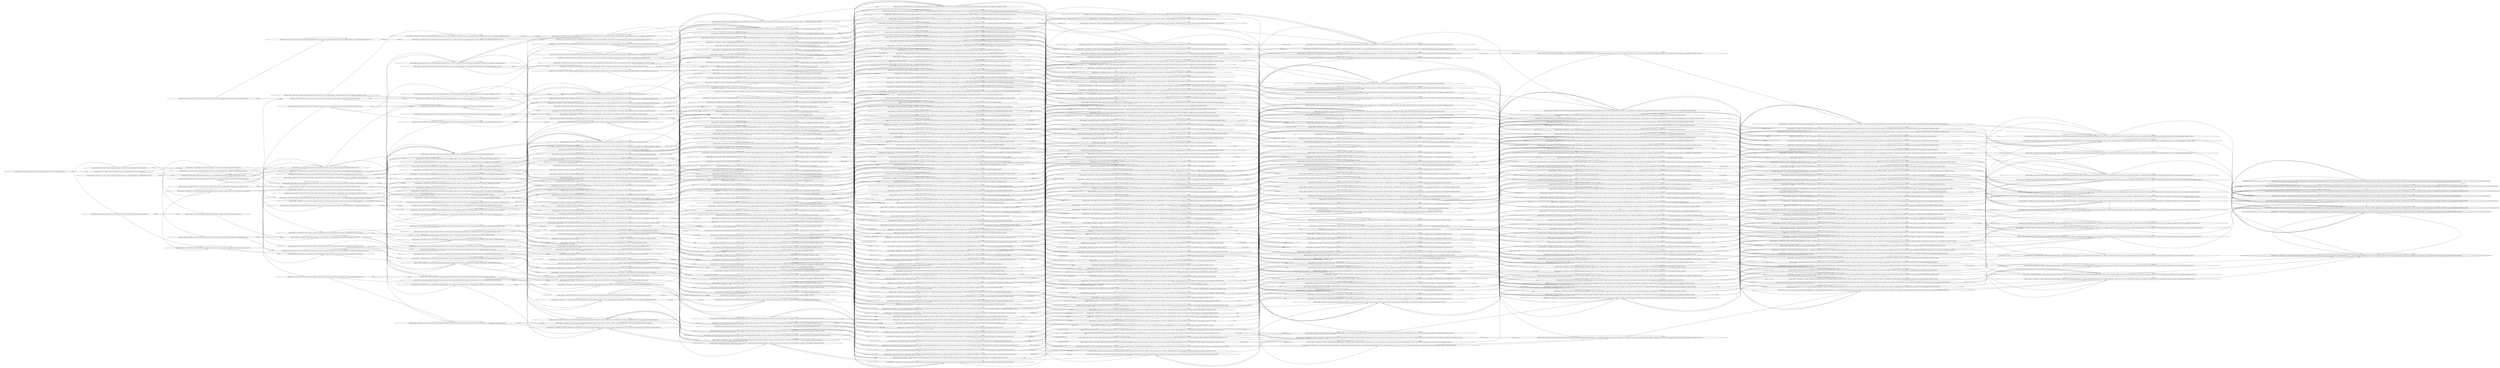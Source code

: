 digraph {
rankdir="LR"
s0[label="(instance index=2, state index=0, atoms={at(rover1,waypoint2), empty(rover1store), at_rock_sample(waypoint1)})"]
s5[label="(instance index=2, state index=5, atoms={at(rover1,waypoint2), full(rover1store), have_rock_analysis(rover1,waypoint1)})"]
s435[label="(instance index=2, state index=435, atoms={at(rover1,waypoint2), empty(rover1store), at_rock_sample(waypoint1), calibrated(camera1,rover1)})"]
s1[label="(instance index=2, state index=1, atoms={empty(rover1store), at_rock_sample(waypoint1), at(rover1,waypoint1)})"]
s430[label="(instance index=2, state index=430, atoms={at(rover1,waypoint2), empty(rover1store), have_rock_analysis(rover1,waypoint1)})"]
s431[label="(instance index=2, state index=431, atoms={communicated_rock_data(waypoint1), at(rover1,waypoint2), full(rover1store), have_rock_analysis(rover1,waypoint1)})"]
s510[label="(instance index=2, state index=510, atoms={at(rover1,waypoint2), empty(rover1store), at_rock_sample(waypoint1), have_image(rover1,objective1,low_res)})"]
s533[label="(instance index=2, state index=533, atoms={at(rover1,waypoint2), empty(rover1store), at_rock_sample(waypoint1), have_image(rover1,objective1,high_res)})"]
s439[label="(instance index=2, state index=439, atoms={at(rover1,waypoint2), empty(rover1store), at_rock_sample(waypoint1), have_image(rover1,objective1,colour)})"]
s8[label="(instance index=2, state index=8, atoms={at(rover1,waypoint2), full(rover1store), have_rock_analysis(rover1,waypoint1), calibrated(camera1,rover1)})"]
s3[label="(instance index=2, state index=3, atoms={at(rover1,waypoint1), full(rover1store), have_rock_analysis(rover1,waypoint1)})"]
s2[label="(instance index=2, state index=2, atoms={empty(rover1store), at_rock_sample(waypoint1), at(rover1,waypoint1), calibrated(camera1,rover1)})"]
s432[label="(instance index=2, state index=432, atoms={communicated_rock_data(waypoint1), at(rover1,waypoint2), empty(rover1store), have_rock_analysis(rover1,waypoint1)})"]
s425[label="(instance index=2, state index=425, atoms={at(rover1,waypoint2), empty(rover1store), have_rock_analysis(rover1,waypoint1), calibrated(camera1,rover1)})"]
s4[label="(instance index=2, state index=4, atoms={empty(rover1store), at(rover1,waypoint1), have_rock_analysis(rover1,waypoint1)})"]
s433[label="(instance index=2, state index=433, atoms={communicated_rock_data(waypoint1), at(rover1,waypoint1), full(rover1store), have_rock_analysis(rover1,waypoint1)})"]
s426[label="(instance index=2, state index=426, atoms={communicated_rock_data(waypoint1), at(rover1,waypoint2), full(rover1store), have_rock_analysis(rover1,waypoint1), calibrated(camera1,rover1)})"]
s532[label="(instance index=2, state index=532, atoms={communicated_image_data(objective1,low_res), at(rover1,waypoint2), empty(rover1store), at_rock_sample(waypoint1), have_image(rover1,objective1,low_res)})"]
s539[label="(instance index=2, state index=539, atoms={communicated_image_data(objective1,high_res), at(rover1,waypoint2), empty(rover1store), at_rock_sample(waypoint1), have_image(rover1,objective1,high_res)})"]
s509[label="(instance index=2, state index=509, atoms={communicated_image_data(objective1,colour), at(rover1,waypoint2), empty(rover1store), at_rock_sample(waypoint1), have_image(rover1,objective1,colour)})"]
s512[label="(instance index=2, state index=512, atoms={at(rover1,waypoint2), empty(rover1store), at_rock_sample(waypoint1), calibrated(camera1,rover1), have_image(rover1,objective1,low_res)})"]
s437[label="(instance index=2, state index=437, atoms={empty(rover1store), at_rock_sample(waypoint1), at(rover1,waypoint1), have_image(rover1,objective1,low_res)})"]
s300[label="(instance index=2, state index=300, atoms={at(rover1,waypoint2), full(rover1store), have_rock_analysis(rover1,waypoint1), have_image(rover1,objective1,low_res)})"]
s535[label="(instance index=2, state index=535, atoms={at(rover1,waypoint2), empty(rover1store), at_rock_sample(waypoint1), calibrated(camera1,rover1), have_image(rover1,objective1,high_res)})"]
s436[label="(instance index=2, state index=436, atoms={empty(rover1store), at_rock_sample(waypoint1), at(rover1,waypoint1), have_image(rover1,objective1,high_res)})"]
s395[label="(instance index=2, state index=395, atoms={at(rover1,waypoint2), full(rover1store), have_rock_analysis(rover1,waypoint1), have_image(rover1,objective1,high_res)})"]
s441[label="(instance index=2, state index=441, atoms={at(rover1,waypoint2), empty(rover1store), at_rock_sample(waypoint1), calibrated(camera1,rover1), have_image(rover1,objective1,colour)})"]
s438[label="(instance index=2, state index=438, atoms={empty(rover1store), at_rock_sample(waypoint1), at(rover1,waypoint1), have_image(rover1,objective1,colour)})"]
s13[label="(instance index=2, state index=13, atoms={at(rover1,waypoint2), full(rover1store), have_rock_analysis(rover1,waypoint1), have_image(rover1,objective1,colour)})"]
s6[label="(instance index=2, state index=6, atoms={at(rover1,waypoint1), full(rover1store), have_rock_analysis(rover1,waypoint1), calibrated(camera1,rover1)})"]
s434[label="(instance index=2, state index=434, atoms={communicated_rock_data(waypoint1), empty(rover1store), at(rover1,waypoint1), have_rock_analysis(rover1,waypoint1)})"]
s427[label="(instance index=2, state index=427, atoms={communicated_rock_data(waypoint1), at(rover1,waypoint2), empty(rover1store), have_rock_analysis(rover1,waypoint1), calibrated(camera1,rover1)})"]
s393[label="(instance index=2, state index=393, atoms={at(rover1,waypoint2), empty(rover1store), have_rock_analysis(rover1,waypoint1), have_image(rover1,objective1,low_res)})"]
s424[label="(instance index=2, state index=424, atoms={at(rover1,waypoint2), empty(rover1store), have_rock_analysis(rover1,waypoint1), have_image(rover1,objective1,high_res)})"]
s7[label="(instance index=2, state index=7, atoms={empty(rover1store), at(rover1,waypoint1), have_rock_analysis(rover1,waypoint1), calibrated(camera1,rover1)})"]
s298[label="(instance index=2, state index=298, atoms={at(rover1,waypoint2), empty(rover1store), have_rock_analysis(rover1,waypoint1), have_image(rover1,objective1,colour)})"]
s422[label="(instance index=2, state index=422, atoms={communicated_rock_data(waypoint1), at(rover1,waypoint2), full(rover1store), have_rock_analysis(rover1,waypoint1), have_image(rover1,objective1,high_res)})"]
s391[label="(instance index=2, state index=391, atoms={communicated_rock_data(waypoint1), at(rover1,waypoint2), full(rover1store), have_rock_analysis(rover1,waypoint1), have_image(rover1,objective1,low_res)})"]
s428[label="(instance index=2, state index=428, atoms={communicated_rock_data(waypoint1), at(rover1,waypoint1), full(rover1store), have_rock_analysis(rover1,waypoint1), calibrated(camera1,rover1)})"]
s296[label="(instance index=2, state index=296, atoms={communicated_rock_data(waypoint1), at(rover1,waypoint2), full(rover1store), have_rock_analysis(rover1,waypoint1), have_image(rover1,objective1,colour)})"]
s529[label="(instance index=2, state index=529, atoms={communicated_image_data(objective1,low_res), at(rover1,waypoint2), empty(rover1store), at_rock_sample(waypoint1), calibrated(camera1,rover1), have_image(rover1,objective1,low_res)})"]
s531[label="(instance index=2, state index=531, atoms={communicated_image_data(objective1,low_res), empty(rover1store), at_rock_sample(waypoint1), at(rover1,waypoint1), have_image(rover1,objective1,low_res)})"]
s384[label="(instance index=2, state index=384, atoms={communicated_image_data(objective1,low_res), at(rover1,waypoint2), full(rover1store), have_rock_analysis(rover1,waypoint1), have_image(rover1,objective1,low_res)})"]
s536[label="(instance index=2, state index=536, atoms={communicated_image_data(objective1,high_res), at(rover1,waypoint2), empty(rover1store), at_rock_sample(waypoint1), calibrated(camera1,rover1), have_image(rover1,objective1,high_res)})"]
s538[label="(instance index=2, state index=538, atoms={communicated_image_data(objective1,high_res), empty(rover1store), at_rock_sample(waypoint1), at(rover1,waypoint1), have_image(rover1,objective1,high_res)})"]
s415[label="(instance index=2, state index=415, atoms={communicated_image_data(objective1,high_res), at(rover1,waypoint2), full(rover1store), have_rock_analysis(rover1,waypoint1), have_image(rover1,objective1,high_res)})"]
s506[label="(instance index=2, state index=506, atoms={communicated_image_data(objective1,colour), at(rover1,waypoint2), empty(rover1store), at_rock_sample(waypoint1), calibrated(camera1,rover1), have_image(rover1,objective1,colour)})"]
s508[label="(instance index=2, state index=508, atoms={communicated_image_data(objective1,colour), empty(rover1store), at_rock_sample(waypoint1), at(rover1,waypoint1), have_image(rover1,objective1,colour)})"]
s289[label="(instance index=2, state index=289, atoms={communicated_image_data(objective1,colour), at(rover1,waypoint2), full(rover1store), have_rock_analysis(rover1,waypoint1), have_image(rover1,objective1,colour)})"]
s514[label="(instance index=2, state index=514, atoms={at(rover1,waypoint2), empty(rover1store), at_rock_sample(waypoint1), have_image(rover1,objective1,high_res), have_image(rover1,objective1,low_res)})"]
s444[label="(instance index=2, state index=444, atoms={at(rover1,waypoint2), empty(rover1store), at_rock_sample(waypoint1), have_image(rover1,objective1,low_res), have_image(rover1,objective1,colour)})"]
s511[label="(instance index=2, state index=511, atoms={empty(rover1store), at_rock_sample(waypoint1), at(rover1,waypoint1), calibrated(camera1,rover1), have_image(rover1,objective1,low_res)})"]
s303[label="(instance index=2, state index=303, atoms={at(rover1,waypoint2), full(rover1store), have_rock_analysis(rover1,waypoint1), calibrated(camera1,rover1), have_image(rover1,objective1,low_res)})"]
s10[label="(instance index=2, state index=10, atoms={at(rover1,waypoint1), full(rover1store), have_rock_analysis(rover1,waypoint1), have_image(rover1,objective1,low_res)})"]
s534[label="(instance index=2, state index=534, atoms={empty(rover1store), at_rock_sample(waypoint1), at(rover1,waypoint1), calibrated(camera1,rover1), have_image(rover1,objective1,high_res)})"]
s398[label="(instance index=2, state index=398, atoms={at(rover1,waypoint2), full(rover1store), have_rock_analysis(rover1,waypoint1), calibrated(camera1,rover1), have_image(rover1,objective1,high_res)})"]
s9[label="(instance index=2, state index=9, atoms={at(rover1,waypoint1), full(rover1store), have_rock_analysis(rover1,waypoint1), have_image(rover1,objective1,high_res)})"]
s440[label="(instance index=2, state index=440, atoms={empty(rover1store), at_rock_sample(waypoint1), at(rover1,waypoint1), calibrated(camera1,rover1), have_image(rover1,objective1,colour)})"]
s11[label="(instance index=2, state index=11, atoms={at(rover1,waypoint1), full(rover1store), have_rock_analysis(rover1,waypoint1), have_image(rover1,objective1,colour)})"]
s16[label="(instance index=2, state index=16, atoms={at(rover1,waypoint2), full(rover1store), have_rock_analysis(rover1,waypoint1), calibrated(camera1,rover1), have_image(rover1,objective1,colour)})"]
s491[label="(instance index=2, state index=491, atoms={at(rover1,waypoint2), empty(rover1store), at_rock_sample(waypoint1), have_image(rover1,objective1,high_res), have_image(rover1,objective1,colour)})"]
s423[label="(instance index=2, state index=423, atoms={communicated_rock_data(waypoint1), at(rover1,waypoint2), empty(rover1store), have_rock_analysis(rover1,waypoint1), have_image(rover1,objective1,high_res)})"]
s392[label="(instance index=2, state index=392, atoms={communicated_rock_data(waypoint1), at(rover1,waypoint2), empty(rover1store), have_rock_analysis(rover1,waypoint1), have_image(rover1,objective1,low_res)})"]
s429[label="(instance index=2, state index=429, atoms={communicated_rock_data(waypoint1), empty(rover1store), at(rover1,waypoint1), have_rock_analysis(rover1,waypoint1), calibrated(camera1,rover1)})"]
s297[label="(instance index=2, state index=297, atoms={communicated_rock_data(waypoint1), at(rover1,waypoint2), empty(rover1store), have_rock_analysis(rover1,waypoint1), have_image(rover1,objective1,colour)})"]
s385[label="(instance index=2, state index=385, atoms={communicated_image_data(objective1,low_res), at(rover1,waypoint2), empty(rover1store), have_rock_analysis(rover1,waypoint1), have_image(rover1,objective1,low_res)})"]
s416[label="(instance index=2, state index=416, atoms={communicated_image_data(objective1,high_res), at(rover1,waypoint2), empty(rover1store), have_rock_analysis(rover1,waypoint1), have_image(rover1,objective1,high_res)})"]
s368[label="(instance index=2, state index=368, atoms={at(rover1,waypoint2), empty(rover1store), have_rock_analysis(rover1,waypoint1), calibrated(camera1,rover1), have_image(rover1,objective1,low_res)})"]
s299[label="(instance index=2, state index=299, atoms={empty(rover1store), at(rover1,waypoint1), have_rock_analysis(rover1,waypoint1), have_image(rover1,objective1,low_res)})"]
s399[label="(instance index=2, state index=399, atoms={at(rover1,waypoint2), empty(rover1store), have_rock_analysis(rover1,waypoint1), calibrated(camera1,rover1), have_image(rover1,objective1,high_res)})"]
s394[label="(instance index=2, state index=394, atoms={empty(rover1store), at(rover1,waypoint1), have_rock_analysis(rover1,waypoint1), have_image(rover1,objective1,high_res)})"]
s12[label="(instance index=2, state index=12, atoms={empty(rover1store), at(rover1,waypoint1), have_rock_analysis(rover1,waypoint1), have_image(rover1,objective1,colour)})"]
s290[label="(instance index=2, state index=290, atoms={communicated_image_data(objective1,colour), at(rover1,waypoint2), empty(rover1store), have_rock_analysis(rover1,waypoint1), have_image(rover1,objective1,colour)})"]
s273[label="(instance index=2, state index=273, atoms={at(rover1,waypoint2), empty(rover1store), have_rock_analysis(rover1,waypoint1), calibrated(camera1,rover1), have_image(rover1,objective1,colour)})"]
s379[label="(instance index=2, state index=379, atoms={communicated_rock_data(waypoint1), communicated_image_data(objective1,low_res), at(rover1,waypoint2), full(rover1store), have_rock_analysis(rover1,waypoint1), have_image(rover1,objective1,low_res)})"]
s410[label="(instance index=2, state index=410, atoms={communicated_rock_data(waypoint1), communicated_image_data(objective1,high_res), at(rover1,waypoint2), full(rover1store), have_rock_analysis(rover1,waypoint1), have_image(rover1,objective1,high_res)})"]
s420[label="(instance index=2, state index=420, atoms={communicated_rock_data(waypoint1), at(rover1,waypoint1), full(rover1store), have_rock_analysis(rover1,waypoint1), have_image(rover1,objective1,high_res)})"]
s400[label="(instance index=2, state index=400, atoms={communicated_rock_data(waypoint1), at(rover1,waypoint2), full(rover1store), have_rock_analysis(rover1,waypoint1), calibrated(camera1,rover1), have_image(rover1,objective1,high_res)})"]
s389[label="(instance index=2, state index=389, atoms={communicated_rock_data(waypoint1), at(rover1,waypoint1), full(rover1store), have_rock_analysis(rover1,waypoint1), have_image(rover1,objective1,low_res)})"]
s369[label="(instance index=2, state index=369, atoms={communicated_rock_data(waypoint1), at(rover1,waypoint2), full(rover1store), have_rock_analysis(rover1,waypoint1), calibrated(camera1,rover1), have_image(rover1,objective1,low_res)})"]
s294[label="(instance index=2, state index=294, atoms={communicated_rock_data(waypoint1), at(rover1,waypoint1), full(rover1store), have_rock_analysis(rover1,waypoint1), have_image(rover1,objective1,colour)})"]
s284[label="(instance index=2, state index=284, atoms={communicated_rock_data(waypoint1), communicated_image_data(objective1,colour), at(rover1,waypoint2), full(rover1store), have_rock_analysis(rover1,waypoint1), have_image(rover1,objective1,colour)})"]
s274[label="(instance index=2, state index=274, atoms={communicated_rock_data(waypoint1), at(rover1,waypoint2), full(rover1store), have_rock_analysis(rover1,waypoint1), calibrated(camera1,rover1), have_image(rover1,objective1,colour)})"]
s528[label="(instance index=2, state index=528, atoms={communicated_image_data(objective1,low_res), at(rover1,waypoint2), empty(rover1store), at_rock_sample(waypoint1), have_image(rover1,objective1,high_res), have_image(rover1,objective1,low_res)})"]
s530[label="(instance index=2, state index=530, atoms={communicated_image_data(objective1,low_res), empty(rover1store), at_rock_sample(waypoint1), at(rover1,waypoint1), calibrated(camera1,rover1), have_image(rover1,objective1,low_res)})"]
s382[label="(instance index=2, state index=382, atoms={communicated_image_data(objective1,low_res), at(rover1,waypoint1), full(rover1store), have_rock_analysis(rover1,waypoint1), have_image(rover1,objective1,low_res)})"]
s370[label="(instance index=2, state index=370, atoms={communicated_image_data(objective1,low_res), at(rover1,waypoint2), full(rover1store), have_rock_analysis(rover1,waypoint1), calibrated(camera1,rover1), have_image(rover1,objective1,low_res)})"]
s490[label="(instance index=2, state index=490, atoms={communicated_image_data(objective1,low_res), at(rover1,waypoint2), empty(rover1store), at_rock_sample(waypoint1), have_image(rover1,objective1,low_res), have_image(rover1,objective1,colour)})"]
s525[label="(instance index=2, state index=525, atoms={communicated_image_data(objective1,high_res), at(rover1,waypoint2), empty(rover1store), at_rock_sample(waypoint1), have_image(rover1,objective1,high_res), have_image(rover1,objective1,low_res)})"]
s537[label="(instance index=2, state index=537, atoms={communicated_image_data(objective1,high_res), empty(rover1store), at_rock_sample(waypoint1), at(rover1,waypoint1), calibrated(camera1,rover1), have_image(rover1,objective1,high_res)})"]
s413[label="(instance index=2, state index=413, atoms={communicated_image_data(objective1,high_res), at(rover1,waypoint1), full(rover1store), have_rock_analysis(rover1,waypoint1), have_image(rover1,objective1,high_res)})"]
s401[label="(instance index=2, state index=401, atoms={communicated_image_data(objective1,high_res), at(rover1,waypoint2), full(rover1store), have_rock_analysis(rover1,waypoint1), calibrated(camera1,rover1), have_image(rover1,objective1,high_res)})"]
s487[label="(instance index=2, state index=487, atoms={communicated_image_data(objective1,colour), at(rover1,waypoint2), empty(rover1store), at_rock_sample(waypoint1), have_image(rover1,objective1,low_res), have_image(rover1,objective1,colour)})"]
s507[label="(instance index=2, state index=507, atoms={communicated_image_data(objective1,colour), empty(rover1store), at_rock_sample(waypoint1), at(rover1,waypoint1), calibrated(camera1,rover1), have_image(rover1,objective1,colour)})"]
s287[label="(instance index=2, state index=287, atoms={communicated_image_data(objective1,colour), at(rover1,waypoint1), full(rover1store), have_rock_analysis(rover1,waypoint1), have_image(rover1,objective1,colour)})"]
s275[label="(instance index=2, state index=275, atoms={communicated_image_data(objective1,colour), at(rover1,waypoint2), full(rover1store), have_rock_analysis(rover1,waypoint1), calibrated(camera1,rover1), have_image(rover1,objective1,colour)})"]
s516[label="(instance index=2, state index=516, atoms={at(rover1,waypoint2), empty(rover1store), at_rock_sample(waypoint1), calibrated(camera1,rover1), have_image(rover1,objective1,high_res), have_image(rover1,objective1,low_res)})"]
s513[label="(instance index=2, state index=513, atoms={empty(rover1store), at_rock_sample(waypoint1), at(rover1,waypoint1), have_image(rover1,objective1,high_res), have_image(rover1,objective1,low_res)})"]
s306[label="(instance index=2, state index=306, atoms={at(rover1,waypoint2), full(rover1store), have_rock_analysis(rover1,waypoint1), have_image(rover1,objective1,high_res), have_image(rover1,objective1,low_res)})"]
s446[label="(instance index=2, state index=446, atoms={at(rover1,waypoint2), empty(rover1store), at_rock_sample(waypoint1), calibrated(camera1,rover1), have_image(rover1,objective1,low_res), have_image(rover1,objective1,colour)})"]
s443[label="(instance index=2, state index=443, atoms={empty(rover1store), at_rock_sample(waypoint1), at(rover1,waypoint1), have_image(rover1,objective1,low_res), have_image(rover1,objective1,colour)})"]
s301[label="(instance index=2, state index=301, atoms={at(rover1,waypoint1), full(rover1store), have_rock_analysis(rover1,waypoint1), calibrated(camera1,rover1), have_image(rover1,objective1,low_res)})"]
s20[label="(instance index=2, state index=20, atoms={at(rover1,waypoint2), full(rover1store), have_rock_analysis(rover1,waypoint1), have_image(rover1,objective1,low_res), have_image(rover1,objective1,colour)})"]
s442[label="(instance index=2, state index=442, atoms={empty(rover1store), at_rock_sample(waypoint1), at(rover1,waypoint1), have_image(rover1,objective1,high_res), have_image(rover1,objective1,colour)})"]
s396[label="(instance index=2, state index=396, atoms={at(rover1,waypoint1), full(rover1store), have_rock_analysis(rover1,waypoint1), calibrated(camera1,rover1), have_image(rover1,objective1,high_res)})"]
s14[label="(instance index=2, state index=14, atoms={at(rover1,waypoint1), full(rover1store), have_rock_analysis(rover1,waypoint1), calibrated(camera1,rover1), have_image(rover1,objective1,colour)})"]
s493[label="(instance index=2, state index=493, atoms={at(rover1,waypoint2), empty(rover1store), at_rock_sample(waypoint1), calibrated(camera1,rover1), have_image(rover1,objective1,high_res), have_image(rover1,objective1,colour)})"]
s505[label="(instance index=2, state index=505, atoms={communicated_image_data(objective1,high_res), at(rover1,waypoint2), empty(rover1store), at_rock_sample(waypoint1), have_image(rover1,objective1,high_res), have_image(rover1,objective1,colour)})"]
s502[label="(instance index=2, state index=502, atoms={communicated_image_data(objective1,colour), at(rover1,waypoint2), empty(rover1store), at_rock_sample(waypoint1), have_image(rover1,objective1,high_res), have_image(rover1,objective1,colour)})"]
s211[label="(instance index=2, state index=211, atoms={at(rover1,waypoint2), full(rover1store), have_rock_analysis(rover1,waypoint1), have_image(rover1,objective1,high_res), have_image(rover1,objective1,colour)})"]
s380[label="(instance index=2, state index=380, atoms={communicated_rock_data(waypoint1), communicated_image_data(objective1,low_res), at(rover1,waypoint2), empty(rover1store), have_rock_analysis(rover1,waypoint1), have_image(rover1,objective1,low_res)})"]
s411[label="(instance index=2, state index=411, atoms={communicated_rock_data(waypoint1), communicated_image_data(objective1,high_res), at(rover1,waypoint2), empty(rover1store), have_rock_analysis(rover1,waypoint1), have_image(rover1,objective1,high_res)})"]
s421[label="(instance index=2, state index=421, atoms={communicated_rock_data(waypoint1), empty(rover1store), at(rover1,waypoint1), have_rock_analysis(rover1,waypoint1), have_image(rover1,objective1,high_res)})"]
s417[label="(instance index=2, state index=417, atoms={communicated_rock_data(waypoint1), at(rover1,waypoint2), empty(rover1store), have_rock_analysis(rover1,waypoint1), calibrated(camera1,rover1), have_image(rover1,objective1,high_res)})"]
s390[label="(instance index=2, state index=390, atoms={communicated_rock_data(waypoint1), empty(rover1store), at(rover1,waypoint1), have_rock_analysis(rover1,waypoint1), have_image(rover1,objective1,low_res)})"]
s386[label="(instance index=2, state index=386, atoms={communicated_rock_data(waypoint1), at(rover1,waypoint2), empty(rover1store), have_rock_analysis(rover1,waypoint1), calibrated(camera1,rover1), have_image(rover1,objective1,low_res)})"]
s295[label="(instance index=2, state index=295, atoms={communicated_rock_data(waypoint1), empty(rover1store), at(rover1,waypoint1), have_rock_analysis(rover1,waypoint1), have_image(rover1,objective1,colour)})"]
s285[label="(instance index=2, state index=285, atoms={communicated_rock_data(waypoint1), communicated_image_data(objective1,colour), at(rover1,waypoint2), empty(rover1store), have_rock_analysis(rover1,waypoint1), have_image(rover1,objective1,colour)})"]
s291[label="(instance index=2, state index=291, atoms={communicated_rock_data(waypoint1), at(rover1,waypoint2), empty(rover1store), have_rock_analysis(rover1,waypoint1), calibrated(camera1,rover1), have_image(rover1,objective1,colour)})"]
s383[label="(instance index=2, state index=383, atoms={communicated_image_data(objective1,low_res), empty(rover1store), at(rover1,waypoint1), have_rock_analysis(rover1,waypoint1), have_image(rover1,objective1,low_res)})"]
s371[label="(instance index=2, state index=371, atoms={communicated_image_data(objective1,low_res), at(rover1,waypoint2), empty(rover1store), have_rock_analysis(rover1,waypoint1), calibrated(camera1,rover1), have_image(rover1,objective1,low_res)})"]
s414[label="(instance index=2, state index=414, atoms={communicated_image_data(objective1,high_res), empty(rover1store), at(rover1,waypoint1), have_rock_analysis(rover1,waypoint1), have_image(rover1,objective1,high_res)})"]
s402[label="(instance index=2, state index=402, atoms={communicated_image_data(objective1,high_res), at(rover1,waypoint2), empty(rover1store), have_rock_analysis(rover1,waypoint1), calibrated(camera1,rover1), have_image(rover1,objective1,high_res)})"]
s367[label="(instance index=2, state index=367, atoms={at(rover1,waypoint2), empty(rover1store), have_rock_analysis(rover1,waypoint1), have_image(rover1,objective1,high_res), have_image(rover1,objective1,low_res)})"]
s302[label="(instance index=2, state index=302, atoms={empty(rover1store), at(rover1,waypoint1), have_rock_analysis(rover1,waypoint1), calibrated(camera1,rover1), have_image(rover1,objective1,low_res)})"]
s397[label="(instance index=2, state index=397, atoms={empty(rover1store), at(rover1,waypoint1), have_rock_analysis(rover1,waypoint1), calibrated(camera1,rover1), have_image(rover1,objective1,high_res)})"]
s15[label="(instance index=2, state index=15, atoms={empty(rover1store), at(rover1,waypoint1), have_rock_analysis(rover1,waypoint1), calibrated(camera1,rover1), have_image(rover1,objective1,colour)})"]
s288[label="(instance index=2, state index=288, atoms={communicated_image_data(objective1,colour), empty(rover1store), at(rover1,waypoint1), have_rock_analysis(rover1,waypoint1), have_image(rover1,objective1,colour)})"]
s276[label="(instance index=2, state index=276, atoms={communicated_image_data(objective1,colour), at(rover1,waypoint2), empty(rover1store), have_rock_analysis(rover1,waypoint1), calibrated(camera1,rover1), have_image(rover1,objective1,colour)})"]
s209[label="(instance index=2, state index=209, atoms={at(rover1,waypoint2), empty(rover1store), have_rock_analysis(rover1,waypoint1), have_image(rover1,objective1,low_res), have_image(rover1,objective1,colour)})"]
s272[label="(instance index=2, state index=272, atoms={at(rover1,waypoint2), empty(rover1store), have_rock_analysis(rover1,waypoint1), have_image(rover1,objective1,high_res), have_image(rover1,objective1,colour)})"]
s450[label="(instance index=2, state index=450, atoms={at(rover1,waypoint2), empty(rover1store), at_rock_sample(waypoint1), calibrated(camera1,rover1), have_image(rover1,objective1,high_res), have_image(rover1,objective1,low_res), have_image(rover1,objective1,colour)})"]
s377[label="(instance index=2, state index=377, atoms={communicated_rock_data(waypoint1), communicated_image_data(objective1,low_res), at(rover1,waypoint1), full(rover1store), have_rock_analysis(rover1,waypoint1), have_image(rover1,objective1,low_res)})"]
s373[label="(instance index=2, state index=373, atoms={communicated_rock_data(waypoint1), communicated_image_data(objective1,low_res), at(rover1,waypoint2), full(rover1store), have_rock_analysis(rover1,waypoint1), calibrated(camera1,rover1), have_image(rover1,objective1,low_res)})"]
s408[label="(instance index=2, state index=408, atoms={communicated_rock_data(waypoint1), communicated_image_data(objective1,high_res), at(rover1,waypoint1), full(rover1store), have_rock_analysis(rover1,waypoint1), have_image(rover1,objective1,high_res)})"]
s404[label="(instance index=2, state index=404, atoms={communicated_rock_data(waypoint1), communicated_image_data(objective1,high_res), at(rover1,waypoint2), full(rover1store), have_rock_analysis(rover1,waypoint1), calibrated(camera1,rover1), have_image(rover1,objective1,high_res)})"]
s365[label="(instance index=2, state index=365, atoms={communicated_rock_data(waypoint1), at(rover1,waypoint2), full(rover1store), have_rock_analysis(rover1,waypoint1), have_image(rover1,objective1,high_res), have_image(rover1,objective1,low_res)})"]
s418[label="(instance index=2, state index=418, atoms={communicated_rock_data(waypoint1), at(rover1,waypoint1), full(rover1store), have_rock_analysis(rover1,waypoint1), calibrated(camera1,rover1), have_image(rover1,objective1,high_res)})"]
s387[label="(instance index=2, state index=387, atoms={communicated_rock_data(waypoint1), at(rover1,waypoint1), full(rover1store), have_rock_analysis(rover1,waypoint1), calibrated(camera1,rover1), have_image(rover1,objective1,low_res)})"]
s292[label="(instance index=2, state index=292, atoms={communicated_rock_data(waypoint1), at(rover1,waypoint1), full(rover1store), have_rock_analysis(rover1,waypoint1), calibrated(camera1,rover1), have_image(rover1,objective1,colour)})"]
s282[label="(instance index=2, state index=282, atoms={communicated_rock_data(waypoint1), communicated_image_data(objective1,colour), at(rover1,waypoint1), full(rover1store), have_rock_analysis(rover1,waypoint1), have_image(rover1,objective1,colour)})"]
s278[label="(instance index=2, state index=278, atoms={communicated_rock_data(waypoint1), communicated_image_data(objective1,colour), at(rover1,waypoint2), full(rover1store), have_rock_analysis(rover1,waypoint1), calibrated(camera1,rover1), have_image(rover1,objective1,colour)})"]
s207[label="(instance index=2, state index=207, atoms={communicated_rock_data(waypoint1), at(rover1,waypoint2), full(rover1store), have_rock_analysis(rover1,waypoint1), have_image(rover1,objective1,low_res), have_image(rover1,objective1,colour)})"]
s270[label="(instance index=2, state index=270, atoms={communicated_rock_data(waypoint1), at(rover1,waypoint2), full(rover1store), have_rock_analysis(rover1,waypoint1), have_image(rover1,objective1,high_res), have_image(rover1,objective1,colour)})"]
s523[label="(instance index=2, state index=523, atoms={communicated_image_data(objective1,high_res), communicated_image_data(objective1,low_res), at(rover1,waypoint2), empty(rover1store), at_rock_sample(waypoint1), have_image(rover1,objective1,high_res), have_image(rover1,objective1,low_res)})"]
s517[label="(instance index=2, state index=517, atoms={communicated_image_data(objective1,low_res), at(rover1,waypoint2), empty(rover1store), at_rock_sample(waypoint1), calibrated(camera1,rover1), have_image(rover1,objective1,high_res), have_image(rover1,objective1,low_res)})"]
s527[label="(instance index=2, state index=527, atoms={communicated_image_data(objective1,low_res), empty(rover1store), at_rock_sample(waypoint1), at(rover1,waypoint1), have_image(rover1,objective1,high_res), have_image(rover1,objective1,low_res)})"]
s358[label="(instance index=2, state index=358, atoms={communicated_image_data(objective1,low_res), at(rover1,waypoint2), full(rover1store), have_rock_analysis(rover1,waypoint1), have_image(rover1,objective1,high_res), have_image(rover1,objective1,low_res)})"]
s489[label="(instance index=2, state index=489, atoms={communicated_image_data(objective1,low_res), empty(rover1store), at_rock_sample(waypoint1), at(rover1,waypoint1), have_image(rover1,objective1,low_res), have_image(rover1,objective1,colour)})"]
s372[label="(instance index=2, state index=372, atoms={communicated_image_data(objective1,low_res), at(rover1,waypoint1), full(rover1store), have_rock_analysis(rover1,waypoint1), calibrated(camera1,rover1), have_image(rover1,objective1,low_res)})"]
s479[label="(instance index=2, state index=479, atoms={communicated_image_data(objective1,low_res), at(rover1,waypoint2), empty(rover1store), at_rock_sample(waypoint1), calibrated(camera1,rover1), have_image(rover1,objective1,low_res), have_image(rover1,objective1,colour)})"]
s485[label="(instance index=2, state index=485, atoms={communicated_image_data(objective1,low_res), communicated_image_data(objective1,colour), at(rover1,waypoint2), empty(rover1store), at_rock_sample(waypoint1), have_image(rover1,objective1,low_res), have_image(rover1,objective1,colour)})"]
s200[label="(instance index=2, state index=200, atoms={communicated_image_data(objective1,low_res), at(rover1,waypoint2), full(rover1store), have_rock_analysis(rover1,waypoint1), have_image(rover1,objective1,low_res), have_image(rover1,objective1,colour)})"]
s518[label="(instance index=2, state index=518, atoms={communicated_image_data(objective1,high_res), at(rover1,waypoint2), empty(rover1store), at_rock_sample(waypoint1), calibrated(camera1,rover1), have_image(rover1,objective1,high_res), have_image(rover1,objective1,low_res)})"]
s524[label="(instance index=2, state index=524, atoms={communicated_image_data(objective1,high_res), empty(rover1store), at_rock_sample(waypoint1), at(rover1,waypoint1), have_image(rover1,objective1,high_res), have_image(rover1,objective1,low_res)})"]
s343[label="(instance index=2, state index=343, atoms={communicated_image_data(objective1,high_res), at(rover1,waypoint2), full(rover1store), have_rock_analysis(rover1,waypoint1), have_image(rover1,objective1,high_res), have_image(rover1,objective1,low_res)})"]
s504[label="(instance index=2, state index=504, atoms={communicated_image_data(objective1,high_res), empty(rover1store), at_rock_sample(waypoint1), at(rover1,waypoint1), have_image(rover1,objective1,high_res), have_image(rover1,objective1,colour)})"]
s403[label="(instance index=2, state index=403, atoms={communicated_image_data(objective1,high_res), at(rover1,waypoint1), full(rover1store), have_rock_analysis(rover1,waypoint1), calibrated(camera1,rover1), have_image(rover1,objective1,high_res)})"]
s501[label="(instance index=2, state index=501, atoms={communicated_image_data(objective1,colour), empty(rover1store), at_rock_sample(waypoint1), at(rover1,waypoint1), have_image(rover1,objective1,high_res), have_image(rover1,objective1,colour)})"]
s480[label="(instance index=2, state index=480, atoms={communicated_image_data(objective1,colour), at(rover1,waypoint2), empty(rover1store), at_rock_sample(waypoint1), calibrated(camera1,rover1), have_image(rover1,objective1,low_res), have_image(rover1,objective1,colour)})"]
s486[label="(instance index=2, state index=486, atoms={communicated_image_data(objective1,colour), empty(rover1store), at_rock_sample(waypoint1), at(rover1,waypoint1), have_image(rover1,objective1,low_res), have_image(rover1,objective1,colour)})"]
s277[label="(instance index=2, state index=277, atoms={communicated_image_data(objective1,colour), at(rover1,waypoint1), full(rover1store), have_rock_analysis(rover1,waypoint1), calibrated(camera1,rover1), have_image(rover1,objective1,colour)})"]
s185[label="(instance index=2, state index=185, atoms={communicated_image_data(objective1,colour), at(rover1,waypoint2), full(rover1store), have_rock_analysis(rover1,waypoint1), have_image(rover1,objective1,low_res), have_image(rover1,objective1,colour)})"]
s515[label="(instance index=2, state index=515, atoms={empty(rover1store), at_rock_sample(waypoint1), at(rover1,waypoint1), calibrated(camera1,rover1), have_image(rover1,objective1,high_res), have_image(rover1,objective1,low_res)})"]
s309[label="(instance index=2, state index=309, atoms={at(rover1,waypoint2), full(rover1store), have_rock_analysis(rover1,waypoint1), calibrated(camera1,rover1), have_image(rover1,objective1,high_res), have_image(rover1,objective1,low_res)})"]
s304[label="(instance index=2, state index=304, atoms={at(rover1,waypoint1), full(rover1store), have_rock_analysis(rover1,waypoint1), have_image(rover1,objective1,high_res), have_image(rover1,objective1,low_res)})"]
s445[label="(instance index=2, state index=445, atoms={empty(rover1store), at_rock_sample(waypoint1), at(rover1,waypoint1), calibrated(camera1,rover1), have_image(rover1,objective1,low_res), have_image(rover1,objective1,colour)})"]
s23[label="(instance index=2, state index=23, atoms={at(rover1,waypoint2), full(rover1store), have_rock_analysis(rover1,waypoint1), calibrated(camera1,rover1), have_image(rover1,objective1,low_res), have_image(rover1,objective1,colour)})"]
s18[label="(instance index=2, state index=18, atoms={at(rover1,waypoint1), full(rover1store), have_rock_analysis(rover1,waypoint1), have_image(rover1,objective1,low_res), have_image(rover1,objective1,colour)})"]
s492[label="(instance index=2, state index=492, atoms={empty(rover1store), at_rock_sample(waypoint1), at(rover1,waypoint1), calibrated(camera1,rover1), have_image(rover1,objective1,high_res), have_image(rover1,objective1,colour)})"]
s17[label="(instance index=2, state index=17, atoms={at(rover1,waypoint1), full(rover1store), have_rock_analysis(rover1,waypoint1), have_image(rover1,objective1,high_res), have_image(rover1,objective1,colour)})"]
s495[label="(instance index=2, state index=495, atoms={communicated_image_data(objective1,colour), at(rover1,waypoint2), empty(rover1store), at_rock_sample(waypoint1), calibrated(camera1,rover1), have_image(rover1,objective1,high_res), have_image(rover1,objective1,colour)})"]
s494[label="(instance index=2, state index=494, atoms={communicated_image_data(objective1,high_res), at(rover1,waypoint2), empty(rover1store), at_rock_sample(waypoint1), calibrated(camera1,rover1), have_image(rover1,objective1,high_res), have_image(rover1,objective1,colour)})"]
s500[label="(instance index=2, state index=500, atoms={communicated_image_data(objective1,high_res), communicated_image_data(objective1,colour), at(rover1,waypoint2), empty(rover1store), at_rock_sample(waypoint1), have_image(rover1,objective1,high_res), have_image(rover1,objective1,colour)})"]
s263[label="(instance index=2, state index=263, atoms={communicated_image_data(objective1,high_res), at(rover1,waypoint2), full(rover1store), have_rock_analysis(rover1,waypoint1), have_image(rover1,objective1,high_res), have_image(rover1,objective1,colour)})"]
s248[label="(instance index=2, state index=248, atoms={communicated_image_data(objective1,colour), at(rover1,waypoint2), full(rover1store), have_rock_analysis(rover1,waypoint1), have_image(rover1,objective1,high_res), have_image(rover1,objective1,colour)})"]
s214[label="(instance index=2, state index=214, atoms={at(rover1,waypoint2), full(rover1store), have_rock_analysis(rover1,waypoint1), calibrated(camera1,rover1), have_image(rover1,objective1,high_res), have_image(rover1,objective1,colour)})"]
s448[label="(instance index=2, state index=448, atoms={at(rover1,waypoint2), empty(rover1store), at_rock_sample(waypoint1), have_image(rover1,objective1,high_res), have_image(rover1,objective1,low_res), have_image(rover1,objective1,colour)})"]
s378[label="(instance index=2, state index=378, atoms={communicated_rock_data(waypoint1), communicated_image_data(objective1,low_res), empty(rover1store), at(rover1,waypoint1), have_rock_analysis(rover1,waypoint1), have_image(rover1,objective1,low_res)})"]
s374[label="(instance index=2, state index=374, atoms={communicated_rock_data(waypoint1), communicated_image_data(objective1,low_res), at(rover1,waypoint2), empty(rover1store), have_rock_analysis(rover1,waypoint1), calibrated(camera1,rover1), have_image(rover1,objective1,low_res)})"]
s409[label="(instance index=2, state index=409, atoms={communicated_rock_data(waypoint1), communicated_image_data(objective1,high_res), empty(rover1store), at(rover1,waypoint1), have_rock_analysis(rover1,waypoint1), have_image(rover1,objective1,high_res)})"]
s405[label="(instance index=2, state index=405, atoms={communicated_rock_data(waypoint1), communicated_image_data(objective1,high_res), at(rover1,waypoint2), empty(rover1store), have_rock_analysis(rover1,waypoint1), calibrated(camera1,rover1), have_image(rover1,objective1,high_res)})"]
s366[label="(instance index=2, state index=366, atoms={communicated_rock_data(waypoint1), at(rover1,waypoint2), empty(rover1store), have_rock_analysis(rover1,waypoint1), have_image(rover1,objective1,high_res), have_image(rover1,objective1,low_res)})"]
s419[label="(instance index=2, state index=419, atoms={communicated_rock_data(waypoint1), empty(rover1store), at(rover1,waypoint1), have_rock_analysis(rover1,waypoint1), calibrated(camera1,rover1), have_image(rover1,objective1,high_res)})"]
s388[label="(instance index=2, state index=388, atoms={communicated_rock_data(waypoint1), empty(rover1store), at(rover1,waypoint1), have_rock_analysis(rover1,waypoint1), calibrated(camera1,rover1), have_image(rover1,objective1,low_res)})"]
s293[label="(instance index=2, state index=293, atoms={communicated_rock_data(waypoint1), empty(rover1store), at(rover1,waypoint1), have_rock_analysis(rover1,waypoint1), calibrated(camera1,rover1), have_image(rover1,objective1,colour)})"]
s283[label="(instance index=2, state index=283, atoms={communicated_rock_data(waypoint1), communicated_image_data(objective1,colour), empty(rover1store), at(rover1,waypoint1), have_rock_analysis(rover1,waypoint1), have_image(rover1,objective1,colour)})"]
s279[label="(instance index=2, state index=279, atoms={communicated_rock_data(waypoint1), communicated_image_data(objective1,colour), at(rover1,waypoint2), empty(rover1store), have_rock_analysis(rover1,waypoint1), calibrated(camera1,rover1), have_image(rover1,objective1,colour)})"]
s208[label="(instance index=2, state index=208, atoms={communicated_rock_data(waypoint1), at(rover1,waypoint2), empty(rover1store), have_rock_analysis(rover1,waypoint1), have_image(rover1,objective1,low_res), have_image(rover1,objective1,colour)})"]
s271[label="(instance index=2, state index=271, atoms={communicated_rock_data(waypoint1), at(rover1,waypoint2), empty(rover1store), have_rock_analysis(rover1,waypoint1), have_image(rover1,objective1,high_res), have_image(rover1,objective1,colour)})"]
s359[label="(instance index=2, state index=359, atoms={communicated_image_data(objective1,low_res), at(rover1,waypoint2), empty(rover1store), have_rock_analysis(rover1,waypoint1), have_image(rover1,objective1,high_res), have_image(rover1,objective1,low_res)})"]
s381[label="(instance index=2, state index=381, atoms={communicated_image_data(objective1,low_res), empty(rover1store), at(rover1,waypoint1), have_rock_analysis(rover1,waypoint1), calibrated(camera1,rover1), have_image(rover1,objective1,low_res)})"]
s201[label="(instance index=2, state index=201, atoms={communicated_image_data(objective1,low_res), at(rover1,waypoint2), empty(rover1store), have_rock_analysis(rover1,waypoint1), have_image(rover1,objective1,low_res), have_image(rover1,objective1,colour)})"]
s344[label="(instance index=2, state index=344, atoms={communicated_image_data(objective1,high_res), at(rover1,waypoint2), empty(rover1store), have_rock_analysis(rover1,waypoint1), have_image(rover1,objective1,high_res), have_image(rover1,objective1,low_res)})"]
s412[label="(instance index=2, state index=412, atoms={communicated_image_data(objective1,high_res), empty(rover1store), at(rover1,waypoint1), have_rock_analysis(rover1,waypoint1), calibrated(camera1,rover1), have_image(rover1,objective1,high_res)})"]
s310[label="(instance index=2, state index=310, atoms={at(rover1,waypoint2), empty(rover1store), have_rock_analysis(rover1,waypoint1), calibrated(camera1,rover1), have_image(rover1,objective1,high_res), have_image(rover1,objective1,low_res)})"]
s305[label="(instance index=2, state index=305, atoms={empty(rover1store), at(rover1,waypoint1), have_rock_analysis(rover1,waypoint1), have_image(rover1,objective1,high_res), have_image(rover1,objective1,low_res)})"]
s19[label="(instance index=2, state index=19, atoms={empty(rover1store), at(rover1,waypoint1), have_rock_analysis(rover1,waypoint1), have_image(rover1,objective1,low_res), have_image(rover1,objective1,colour)})"]
s210[label="(instance index=2, state index=210, atoms={empty(rover1store), at(rover1,waypoint1), have_rock_analysis(rover1,waypoint1), have_image(rover1,objective1,high_res), have_image(rover1,objective1,colour)})"]
s286[label="(instance index=2, state index=286, atoms={communicated_image_data(objective1,colour), empty(rover1store), at(rover1,waypoint1), have_rock_analysis(rover1,waypoint1), calibrated(camera1,rover1), have_image(rover1,objective1,colour)})"]
s186[label="(instance index=2, state index=186, atoms={communicated_image_data(objective1,colour), at(rover1,waypoint2), empty(rover1store), have_rock_analysis(rover1,waypoint1), have_image(rover1,objective1,low_res), have_image(rover1,objective1,colour)})"]
s152[label="(instance index=2, state index=152, atoms={at(rover1,waypoint2), empty(rover1store), have_rock_analysis(rover1,waypoint1), calibrated(camera1,rover1), have_image(rover1,objective1,low_res), have_image(rover1,objective1,colour)})"]
s264[label="(instance index=2, state index=264, atoms={communicated_image_data(objective1,high_res), at(rover1,waypoint2), empty(rover1store), have_rock_analysis(rover1,waypoint1), have_image(rover1,objective1,high_res), have_image(rover1,objective1,colour)})"]
s249[label="(instance index=2, state index=249, atoms={communicated_image_data(objective1,colour), at(rover1,waypoint2), empty(rover1store), have_rock_analysis(rover1,waypoint1), have_image(rover1,objective1,high_res), have_image(rover1,objective1,colour)})"]
s215[label="(instance index=2, state index=215, atoms={at(rover1,waypoint2), empty(rover1store), have_rock_analysis(rover1,waypoint1), calibrated(camera1,rover1), have_image(rover1,objective1,high_res), have_image(rover1,objective1,colour)})"]
s451[label="(instance index=2, state index=451, atoms={communicated_image_data(objective1,low_res), at(rover1,waypoint2), empty(rover1store), at_rock_sample(waypoint1), calibrated(camera1,rover1), have_image(rover1,objective1,high_res), have_image(rover1,objective1,low_res), have_image(rover1,objective1,colour)})"]
s452[label="(instance index=2, state index=452, atoms={communicated_image_data(objective1,high_res), at(rover1,waypoint2), empty(rover1store), at_rock_sample(waypoint1), calibrated(camera1,rover1), have_image(rover1,objective1,high_res), have_image(rover1,objective1,low_res), have_image(rover1,objective1,colour)})"]
s453[label="(instance index=2, state index=453, atoms={communicated_image_data(objective1,colour), at(rover1,waypoint2), empty(rover1store), at_rock_sample(waypoint1), calibrated(camera1,rover1), have_image(rover1,objective1,high_res), have_image(rover1,objective1,low_res), have_image(rover1,objective1,colour)})"]
s449[label="(instance index=2, state index=449, atoms={empty(rover1store), at_rock_sample(waypoint1), at(rover1,waypoint1), calibrated(camera1,rover1), have_image(rover1,objective1,high_res), have_image(rover1,objective1,low_res), have_image(rover1,objective1,colour)})"]
s353[label="(instance index=2, state index=353, atoms={communicated_rock_data(waypoint1), communicated_image_data(objective1,low_res), at(rover1,waypoint2), full(rover1store), have_rock_analysis(rover1,waypoint1), have_image(rover1,objective1,high_res), have_image(rover1,objective1,low_res)})"]
s375[label="(instance index=2, state index=375, atoms={communicated_rock_data(waypoint1), communicated_image_data(objective1,low_res), at(rover1,waypoint1), full(rover1store), have_rock_analysis(rover1,waypoint1), calibrated(camera1,rover1), have_image(rover1,objective1,low_res)})"]
s195[label="(instance index=2, state index=195, atoms={communicated_rock_data(waypoint1), communicated_image_data(objective1,low_res), at(rover1,waypoint2), full(rover1store), have_rock_analysis(rover1,waypoint1), have_image(rover1,objective1,low_res), have_image(rover1,objective1,colour)})"]
s338[label="(instance index=2, state index=338, atoms={communicated_rock_data(waypoint1), communicated_image_data(objective1,high_res), at(rover1,waypoint2), full(rover1store), have_rock_analysis(rover1,waypoint1), have_image(rover1,objective1,high_res), have_image(rover1,objective1,low_res)})"]
s406[label="(instance index=2, state index=406, atoms={communicated_rock_data(waypoint1), communicated_image_data(objective1,high_res), at(rover1,waypoint1), full(rover1store), have_rock_analysis(rover1,waypoint1), calibrated(camera1,rover1), have_image(rover1,objective1,high_res)})"]
s363[label="(instance index=2, state index=363, atoms={communicated_rock_data(waypoint1), at(rover1,waypoint1), full(rover1store), have_rock_analysis(rover1,waypoint1), have_image(rover1,objective1,high_res), have_image(rover1,objective1,low_res)})"]
s311[label="(instance index=2, state index=311, atoms={communicated_rock_data(waypoint1), at(rover1,waypoint2), full(rover1store), have_rock_analysis(rover1,waypoint1), calibrated(camera1,rover1), have_image(rover1,objective1,high_res), have_image(rover1,objective1,low_res)})"]
s268[label="(instance index=2, state index=268, atoms={communicated_rock_data(waypoint1), at(rover1,waypoint1), full(rover1store), have_rock_analysis(rover1,waypoint1), have_image(rover1,objective1,high_res), have_image(rover1,objective1,colour)})"]
s205[label="(instance index=2, state index=205, atoms={communicated_rock_data(waypoint1), at(rover1,waypoint1), full(rover1store), have_rock_analysis(rover1,waypoint1), have_image(rover1,objective1,low_res), have_image(rover1,objective1,colour)})"]
s280[label="(instance index=2, state index=280, atoms={communicated_rock_data(waypoint1), communicated_image_data(objective1,colour), at(rover1,waypoint1), full(rover1store), have_rock_analysis(rover1,waypoint1), calibrated(camera1,rover1), have_image(rover1,objective1,colour)})"]
s180[label="(instance index=2, state index=180, atoms={communicated_rock_data(waypoint1), communicated_image_data(objective1,colour), at(rover1,waypoint2), full(rover1store), have_rock_analysis(rover1,waypoint1), have_image(rover1,objective1,low_res), have_image(rover1,objective1,colour)})"]
s153[label="(instance index=2, state index=153, atoms={communicated_rock_data(waypoint1), at(rover1,waypoint2), full(rover1store), have_rock_analysis(rover1,waypoint1), calibrated(camera1,rover1), have_image(rover1,objective1,low_res), have_image(rover1,objective1,colour)})"]
s258[label="(instance index=2, state index=258, atoms={communicated_rock_data(waypoint1), communicated_image_data(objective1,high_res), at(rover1,waypoint2), full(rover1store), have_rock_analysis(rover1,waypoint1), have_image(rover1,objective1,high_res), have_image(rover1,objective1,colour)})"]
s243[label="(instance index=2, state index=243, atoms={communicated_rock_data(waypoint1), communicated_image_data(objective1,colour), at(rover1,waypoint2), full(rover1store), have_rock_analysis(rover1,waypoint1), have_image(rover1,objective1,high_res), have_image(rover1,objective1,colour)})"]
s216[label="(instance index=2, state index=216, atoms={communicated_rock_data(waypoint1), at(rover1,waypoint2), full(rover1store), have_rock_analysis(rover1,waypoint1), calibrated(camera1,rover1), have_image(rover1,objective1,high_res), have_image(rover1,objective1,colour)})"]
s520[label="(instance index=2, state index=520, atoms={communicated_image_data(objective1,high_res), communicated_image_data(objective1,low_res), at(rover1,waypoint2), empty(rover1store), at_rock_sample(waypoint1), calibrated(camera1,rover1), have_image(rover1,objective1,high_res), have_image(rover1,objective1,low_res)})"]
s522[label="(instance index=2, state index=522, atoms={communicated_image_data(objective1,high_res), communicated_image_data(objective1,low_res), empty(rover1store), at_rock_sample(waypoint1), at(rover1,waypoint1), have_image(rover1,objective1,high_res), have_image(rover1,objective1,low_res)})"]
s331[label="(instance index=2, state index=331, atoms={communicated_image_data(objective1,high_res), communicated_image_data(objective1,low_res), at(rover1,waypoint2), full(rover1store), have_rock_analysis(rover1,waypoint1), have_image(rover1,objective1,high_res), have_image(rover1,objective1,low_res)})"]
s526[label="(instance index=2, state index=526, atoms={communicated_image_data(objective1,low_res), empty(rover1store), at_rock_sample(waypoint1), at(rover1,waypoint1), calibrated(camera1,rover1), have_image(rover1,objective1,high_res), have_image(rover1,objective1,low_res)})"]
s356[label="(instance index=2, state index=356, atoms={communicated_image_data(objective1,low_res), at(rover1,waypoint1), full(rover1store), have_rock_analysis(rover1,waypoint1), have_image(rover1,objective1,high_res), have_image(rover1,objective1,low_res)})"]
s312[label="(instance index=2, state index=312, atoms={communicated_image_data(objective1,low_res), at(rover1,waypoint2), full(rover1store), have_rock_analysis(rover1,waypoint1), calibrated(camera1,rover1), have_image(rover1,objective1,high_res), have_image(rover1,objective1,low_res)})"]
s488[label="(instance index=2, state index=488, atoms={communicated_image_data(objective1,low_res), empty(rover1store), at_rock_sample(waypoint1), at(rover1,waypoint1), calibrated(camera1,rover1), have_image(rover1,objective1,low_res), have_image(rover1,objective1,colour)})"]
s198[label="(instance index=2, state index=198, atoms={communicated_image_data(objective1,low_res), at(rover1,waypoint1), full(rover1store), have_rock_analysis(rover1,waypoint1), have_image(rover1,objective1,low_res), have_image(rover1,objective1,colour)})"]
s482[label="(instance index=2, state index=482, atoms={communicated_image_data(objective1,low_res), communicated_image_data(objective1,colour), at(rover1,waypoint2), empty(rover1store), at_rock_sample(waypoint1), calibrated(camera1,rover1), have_image(rover1,objective1,low_res), have_image(rover1,objective1,colour)})"]
s484[label="(instance index=2, state index=484, atoms={communicated_image_data(objective1,low_res), communicated_image_data(objective1,colour), empty(rover1store), at_rock_sample(waypoint1), at(rover1,waypoint1), have_image(rover1,objective1,low_res), have_image(rover1,objective1,colour)})"]
s173[label="(instance index=2, state index=173, atoms={communicated_image_data(objective1,low_res), communicated_image_data(objective1,colour), at(rover1,waypoint2), full(rover1store), have_rock_analysis(rover1,waypoint1), have_image(rover1,objective1,low_res), have_image(rover1,objective1,colour)})"]
s154[label="(instance index=2, state index=154, atoms={communicated_image_data(objective1,low_res), at(rover1,waypoint2), full(rover1store), have_rock_analysis(rover1,waypoint1), calibrated(camera1,rover1), have_image(rover1,objective1,low_res), have_image(rover1,objective1,colour)})"]
s519[label="(instance index=2, state index=519, atoms={communicated_image_data(objective1,high_res), empty(rover1store), at_rock_sample(waypoint1), at(rover1,waypoint1), calibrated(camera1,rover1), have_image(rover1,objective1,high_res), have_image(rover1,objective1,low_res)})"]
s341[label="(instance index=2, state index=341, atoms={communicated_image_data(objective1,high_res), at(rover1,waypoint1), full(rover1store), have_rock_analysis(rover1,waypoint1), have_image(rover1,objective1,high_res), have_image(rover1,objective1,low_res)})"]
s313[label="(instance index=2, state index=313, atoms={communicated_image_data(objective1,high_res), at(rover1,waypoint2), full(rover1store), have_rock_analysis(rover1,waypoint1), calibrated(camera1,rover1), have_image(rover1,objective1,high_res), have_image(rover1,objective1,low_res)})"]
s503[label="(instance index=2, state index=503, atoms={communicated_image_data(objective1,high_res), empty(rover1store), at_rock_sample(waypoint1), at(rover1,waypoint1), calibrated(camera1,rover1), have_image(rover1,objective1,high_res), have_image(rover1,objective1,colour)})"]
s261[label="(instance index=2, state index=261, atoms={communicated_image_data(objective1,high_res), at(rover1,waypoint1), full(rover1store), have_rock_analysis(rover1,waypoint1), have_image(rover1,objective1,high_res), have_image(rover1,objective1,colour)})"]
s496[label="(instance index=2, state index=496, atoms={communicated_image_data(objective1,colour), empty(rover1store), at_rock_sample(waypoint1), at(rover1,waypoint1), calibrated(camera1,rover1), have_image(rover1,objective1,high_res), have_image(rover1,objective1,colour)})"]
s246[label="(instance index=2, state index=246, atoms={communicated_image_data(objective1,colour), at(rover1,waypoint1), full(rover1store), have_rock_analysis(rover1,waypoint1), have_image(rover1,objective1,high_res), have_image(rover1,objective1,colour)})"]
s481[label="(instance index=2, state index=481, atoms={communicated_image_data(objective1,colour), empty(rover1store), at_rock_sample(waypoint1), at(rover1,waypoint1), calibrated(camera1,rover1), have_image(rover1,objective1,low_res), have_image(rover1,objective1,colour)})"]
s183[label="(instance index=2, state index=183, atoms={communicated_image_data(objective1,colour), at(rover1,waypoint1), full(rover1store), have_rock_analysis(rover1,waypoint1), have_image(rover1,objective1,low_res), have_image(rover1,objective1,colour)})"]
s155[label="(instance index=2, state index=155, atoms={communicated_image_data(objective1,colour), at(rover1,waypoint2), full(rover1store), have_rock_analysis(rover1,waypoint1), calibrated(camera1,rover1), have_image(rover1,objective1,low_res), have_image(rover1,objective1,colour)})"]
s447[label="(instance index=2, state index=447, atoms={empty(rover1store), at_rock_sample(waypoint1), at(rover1,waypoint1), have_image(rover1,objective1,high_res), have_image(rover1,objective1,low_res), have_image(rover1,objective1,colour)})"]
s307[label="(instance index=2, state index=307, atoms={at(rover1,waypoint1), full(rover1store), have_rock_analysis(rover1,waypoint1), calibrated(camera1,rover1), have_image(rover1,objective1,high_res), have_image(rover1,objective1,low_res)})"]
s21[label="(instance index=2, state index=21, atoms={at(rover1,waypoint1), full(rover1store), have_rock_analysis(rover1,waypoint1), calibrated(camera1,rover1), have_image(rover1,objective1,low_res), have_image(rover1,objective1,colour)})"]
s212[label="(instance index=2, state index=212, atoms={at(rover1,waypoint1), full(rover1store), have_rock_analysis(rover1,waypoint1), calibrated(camera1,rover1), have_image(rover1,objective1,high_res), have_image(rover1,objective1,colour)})"]
s497[label="(instance index=2, state index=497, atoms={communicated_image_data(objective1,high_res), communicated_image_data(objective1,colour), at(rover1,waypoint2), empty(rover1store), at_rock_sample(waypoint1), calibrated(camera1,rover1), have_image(rover1,objective1,high_res), have_image(rover1,objective1,colour)})"]
s499[label="(instance index=2, state index=499, atoms={communicated_image_data(objective1,high_res), communicated_image_data(objective1,colour), empty(rover1store), at_rock_sample(waypoint1), at(rover1,waypoint1), have_image(rover1,objective1,high_res), have_image(rover1,objective1,colour)})"]
s236[label="(instance index=2, state index=236, atoms={communicated_image_data(objective1,high_res), communicated_image_data(objective1,colour), at(rover1,waypoint2), full(rover1store), have_rock_analysis(rover1,waypoint1), have_image(rover1,objective1,high_res), have_image(rover1,objective1,colour)})"]
s218[label="(instance index=2, state index=218, atoms={communicated_image_data(objective1,colour), at(rover1,waypoint2), full(rover1store), have_rock_analysis(rover1,waypoint1), calibrated(camera1,rover1), have_image(rover1,objective1,high_res), have_image(rover1,objective1,colour)})"]
s217[label="(instance index=2, state index=217, atoms={communicated_image_data(objective1,high_res), at(rover1,waypoint2), full(rover1store), have_rock_analysis(rover1,waypoint1), calibrated(camera1,rover1), have_image(rover1,objective1,high_res), have_image(rover1,objective1,colour)})"]
s478[label="(instance index=2, state index=478, atoms={communicated_image_data(objective1,low_res), at(rover1,waypoint2), empty(rover1store), at_rock_sample(waypoint1), have_image(rover1,objective1,high_res), have_image(rover1,objective1,low_res), have_image(rover1,objective1,colour)})"]
s475[label="(instance index=2, state index=475, atoms={communicated_image_data(objective1,high_res), at(rover1,waypoint2), empty(rover1store), at_rock_sample(waypoint1), have_image(rover1,objective1,high_res), have_image(rover1,objective1,low_res), have_image(rover1,objective1,colour)})"]
s468[label="(instance index=2, state index=468, atoms={communicated_image_data(objective1,colour), at(rover1,waypoint2), empty(rover1store), at_rock_sample(waypoint1), have_image(rover1,objective1,high_res), have_image(rover1,objective1,low_res), have_image(rover1,objective1,colour)})"]
s354[label="(instance index=2, state index=354, atoms={communicated_rock_data(waypoint1), communicated_image_data(objective1,low_res), at(rover1,waypoint2), empty(rover1store), have_rock_analysis(rover1,waypoint1), have_image(rover1,objective1,high_res), have_image(rover1,objective1,low_res)})"]
s376[label="(instance index=2, state index=376, atoms={communicated_rock_data(waypoint1), communicated_image_data(objective1,low_res), empty(rover1store), at(rover1,waypoint1), have_rock_analysis(rover1,waypoint1), calibrated(camera1,rover1), have_image(rover1,objective1,low_res)})"]
s196[label="(instance index=2, state index=196, atoms={communicated_rock_data(waypoint1), communicated_image_data(objective1,low_res), at(rover1,waypoint2), empty(rover1store), have_rock_analysis(rover1,waypoint1), have_image(rover1,objective1,low_res), have_image(rover1,objective1,colour)})"]
s339[label="(instance index=2, state index=339, atoms={communicated_rock_data(waypoint1), communicated_image_data(objective1,high_res), at(rover1,waypoint2), empty(rover1store), have_rock_analysis(rover1,waypoint1), have_image(rover1,objective1,high_res), have_image(rover1,objective1,low_res)})"]
s407[label="(instance index=2, state index=407, atoms={communicated_rock_data(waypoint1), communicated_image_data(objective1,high_res), empty(rover1store), at(rover1,waypoint1), have_rock_analysis(rover1,waypoint1), calibrated(camera1,rover1), have_image(rover1,objective1,high_res)})"]
s364[label="(instance index=2, state index=364, atoms={communicated_rock_data(waypoint1), empty(rover1store), at(rover1,waypoint1), have_rock_analysis(rover1,waypoint1), have_image(rover1,objective1,high_res), have_image(rover1,objective1,low_res)})"]
s360[label="(instance index=2, state index=360, atoms={communicated_rock_data(waypoint1), at(rover1,waypoint2), empty(rover1store), have_rock_analysis(rover1,waypoint1), calibrated(camera1,rover1), have_image(rover1,objective1,high_res), have_image(rover1,objective1,low_res)})"]
s269[label="(instance index=2, state index=269, atoms={communicated_rock_data(waypoint1), empty(rover1store), at(rover1,waypoint1), have_rock_analysis(rover1,waypoint1), have_image(rover1,objective1,high_res), have_image(rover1,objective1,colour)})"]
s206[label="(instance index=2, state index=206, atoms={communicated_rock_data(waypoint1), empty(rover1store), at(rover1,waypoint1), have_rock_analysis(rover1,waypoint1), have_image(rover1,objective1,low_res), have_image(rover1,objective1,colour)})"]
s281[label="(instance index=2, state index=281, atoms={communicated_rock_data(waypoint1), communicated_image_data(objective1,colour), empty(rover1store), at(rover1,waypoint1), have_rock_analysis(rover1,waypoint1), calibrated(camera1,rover1), have_image(rover1,objective1,colour)})"]
s181[label="(instance index=2, state index=181, atoms={communicated_rock_data(waypoint1), communicated_image_data(objective1,colour), at(rover1,waypoint2), empty(rover1store), have_rock_analysis(rover1,waypoint1), have_image(rover1,objective1,low_res), have_image(rover1,objective1,colour)})"]
s202[label="(instance index=2, state index=202, atoms={communicated_rock_data(waypoint1), at(rover1,waypoint2), empty(rover1store), have_rock_analysis(rover1,waypoint1), calibrated(camera1,rover1), have_image(rover1,objective1,low_res), have_image(rover1,objective1,colour)})"]
s259[label="(instance index=2, state index=259, atoms={communicated_rock_data(waypoint1), communicated_image_data(objective1,high_res), at(rover1,waypoint2), empty(rover1store), have_rock_analysis(rover1,waypoint1), have_image(rover1,objective1,high_res), have_image(rover1,objective1,colour)})"]
s244[label="(instance index=2, state index=244, atoms={communicated_rock_data(waypoint1), communicated_image_data(objective1,colour), at(rover1,waypoint2), empty(rover1store), have_rock_analysis(rover1,waypoint1), have_image(rover1,objective1,high_res), have_image(rover1,objective1,colour)})"]
s265[label="(instance index=2, state index=265, atoms={communicated_rock_data(waypoint1), at(rover1,waypoint2), empty(rover1store), have_rock_analysis(rover1,waypoint1), calibrated(camera1,rover1), have_image(rover1,objective1,high_res), have_image(rover1,objective1,colour)})"]
s332[label="(instance index=2, state index=332, atoms={communicated_image_data(objective1,high_res), communicated_image_data(objective1,low_res), at(rover1,waypoint2), empty(rover1store), have_rock_analysis(rover1,waypoint1), have_image(rover1,objective1,high_res), have_image(rover1,objective1,low_res)})"]
s357[label="(instance index=2, state index=357, atoms={communicated_image_data(objective1,low_res), empty(rover1store), at(rover1,waypoint1), have_rock_analysis(rover1,waypoint1), have_image(rover1,objective1,high_res), have_image(rover1,objective1,low_res)})"]
s345[label="(instance index=2, state index=345, atoms={communicated_image_data(objective1,low_res), at(rover1,waypoint2), empty(rover1store), have_rock_analysis(rover1,waypoint1), calibrated(camera1,rover1), have_image(rover1,objective1,high_res), have_image(rover1,objective1,low_res)})"]
s199[label="(instance index=2, state index=199, atoms={communicated_image_data(objective1,low_res), empty(rover1store), at(rover1,waypoint1), have_rock_analysis(rover1,waypoint1), have_image(rover1,objective1,low_res), have_image(rover1,objective1,colour)})"]
s174[label="(instance index=2, state index=174, atoms={communicated_image_data(objective1,low_res), communicated_image_data(objective1,colour), at(rover1,waypoint2), empty(rover1store), have_rock_analysis(rover1,waypoint1), have_image(rover1,objective1,low_res), have_image(rover1,objective1,colour)})"]
s187[label="(instance index=2, state index=187, atoms={communicated_image_data(objective1,low_res), at(rover1,waypoint2), empty(rover1store), have_rock_analysis(rover1,waypoint1), calibrated(camera1,rover1), have_image(rover1,objective1,low_res), have_image(rover1,objective1,colour)})"]
s342[label="(instance index=2, state index=342, atoms={communicated_image_data(objective1,high_res), empty(rover1store), at(rover1,waypoint1), have_rock_analysis(rover1,waypoint1), have_image(rover1,objective1,high_res), have_image(rover1,objective1,low_res)})"]
s314[label="(instance index=2, state index=314, atoms={communicated_image_data(objective1,high_res), at(rover1,waypoint2), empty(rover1store), have_rock_analysis(rover1,waypoint1), calibrated(camera1,rover1), have_image(rover1,objective1,high_res), have_image(rover1,objective1,low_res)})"]
s262[label="(instance index=2, state index=262, atoms={communicated_image_data(objective1,high_res), empty(rover1store), at(rover1,waypoint1), have_rock_analysis(rover1,waypoint1), have_image(rover1,objective1,high_res), have_image(rover1,objective1,colour)})"]
s308[label="(instance index=2, state index=308, atoms={empty(rover1store), at(rover1,waypoint1), have_rock_analysis(rover1,waypoint1), calibrated(camera1,rover1), have_image(rover1,objective1,high_res), have_image(rover1,objective1,low_res)})"]
s219[label="(instance index=2, state index=219, atoms={communicated_image_data(objective1,colour), at(rover1,waypoint2), empty(rover1store), have_rock_analysis(rover1,waypoint1), calibrated(camera1,rover1), have_image(rover1,objective1,high_res), have_image(rover1,objective1,colour)})"]
s213[label="(instance index=2, state index=213, atoms={empty(rover1store), at(rover1,waypoint1), have_rock_analysis(rover1,waypoint1), calibrated(camera1,rover1), have_image(rover1,objective1,high_res), have_image(rover1,objective1,colour)})"]
s250[label="(instance index=2, state index=250, atoms={communicated_image_data(objective1,high_res), at(rover1,waypoint2), empty(rover1store), have_rock_analysis(rover1,waypoint1), calibrated(camera1,rover1), have_image(rover1,objective1,high_res), have_image(rover1,objective1,colour)})"]
s237[label="(instance index=2, state index=237, atoms={communicated_image_data(objective1,high_res), communicated_image_data(objective1,colour), at(rover1,waypoint2), empty(rover1store), have_rock_analysis(rover1,waypoint1), have_image(rover1,objective1,high_res), have_image(rover1,objective1,colour)})"]
s156[label="(instance index=2, state index=156, atoms={communicated_image_data(objective1,colour), at(rover1,waypoint2), empty(rover1store), have_rock_analysis(rover1,waypoint1), calibrated(camera1,rover1), have_image(rover1,objective1,low_res), have_image(rover1,objective1,colour)})"]
s184[label="(instance index=2, state index=184, atoms={communicated_image_data(objective1,colour), empty(rover1store), at(rover1,waypoint1), have_rock_analysis(rover1,waypoint1), have_image(rover1,objective1,low_res), have_image(rover1,objective1,colour)})"]
s247[label="(instance index=2, state index=247, atoms={communicated_image_data(objective1,colour), empty(rover1store), at(rover1,waypoint1), have_rock_analysis(rover1,waypoint1), have_image(rover1,objective1,high_res), have_image(rover1,objective1,colour)})"]
s22[label="(instance index=2, state index=22, atoms={empty(rover1store), at(rover1,waypoint1), have_rock_analysis(rover1,waypoint1), calibrated(camera1,rover1), have_image(rover1,objective1,low_res), have_image(rover1,objective1,colour)})"]
s483[label="(instance index=2, state index=483, atoms={communicated_image_data(objective1,low_res), communicated_image_data(objective1,colour), empty(rover1store), at_rock_sample(waypoint1), at(rover1,waypoint1), calibrated(camera1,rover1), have_image(rover1,objective1,low_res), have_image(rover1,objective1,colour)})"]
s352[label="(instance index=2, state index=352, atoms={communicated_rock_data(waypoint1), communicated_image_data(objective1,low_res), empty(rover1store), at(rover1,waypoint1), have_rock_analysis(rover1,waypoint1), have_image(rover1,objective1,high_res), have_image(rover1,objective1,low_res)})"]
s329[label="(instance index=2, state index=329, atoms={communicated_image_data(objective1,high_res), communicated_image_data(objective1,low_res), at(rover1,waypoint1), full(rover1store), have_rock_analysis(rover1,waypoint1), have_image(rover1,objective1,high_res), have_image(rover1,objective1,low_res)})"]
s355[label="(instance index=2, state index=355, atoms={communicated_image_data(objective1,low_res), empty(rover1store), at(rover1,waypoint1), have_rock_analysis(rover1,waypoint1), calibrated(camera1,rover1), have_image(rover1,objective1,high_res), have_image(rover1,objective1,low_res)})"]
s346[label="(instance index=2, state index=346, atoms={communicated_image_data(objective1,low_res), at(rover1,waypoint1), full(rover1store), have_rock_analysis(rover1,waypoint1), calibrated(camera1,rover1), have_image(rover1,objective1,high_res), have_image(rover1,objective1,low_res)})"]
s347[label="(instance index=2, state index=347, atoms={communicated_rock_data(waypoint1), communicated_image_data(objective1,low_res), at(rover1,waypoint2), full(rover1store), have_rock_analysis(rover1,waypoint1), calibrated(camera1,rover1), have_image(rover1,objective1,high_res), have_image(rover1,objective1,low_res)})"]
s340[label="(instance index=2, state index=340, atoms={communicated_image_data(objective1,high_res), empty(rover1store), at(rover1,waypoint1), have_rock_analysis(rover1,waypoint1), calibrated(camera1,rover1), have_image(rover1,objective1,high_res), have_image(rover1,objective1,low_res)})"]
s327[label="(instance index=2, state index=327, atoms={communicated_rock_data(waypoint1), communicated_image_data(objective1,high_res), communicated_image_data(objective1,low_res), at(rover1,waypoint2), empty(rover1store), have_rock_analysis(rover1,waypoint1), have_image(rover1,objective1,high_res), have_image(rover1,objective1,low_res)})"]
s316[label="(instance index=2, state index=316, atoms={communicated_rock_data(waypoint1), communicated_image_data(objective1,high_res), at(rover1,waypoint2), full(rover1store), have_rock_analysis(rover1,waypoint1), calibrated(camera1,rover1), have_image(rover1,objective1,high_res), have_image(rover1,objective1,low_res)})"]
s330[label="(instance index=2, state index=330, atoms={communicated_image_data(objective1,high_res), communicated_image_data(objective1,low_res), empty(rover1store), at(rover1,waypoint1), have_rock_analysis(rover1,waypoint1), have_image(rover1,objective1,high_res), have_image(rover1,objective1,low_res)})"]
s203[label="(instance index=2, state index=203, atoms={communicated_rock_data(waypoint1), at(rover1,waypoint1), full(rover1store), have_rock_analysis(rover1,waypoint1), calibrated(camera1,rover1), have_image(rover1,objective1,low_res), have_image(rover1,objective1,colour)})"]
s336[label="(instance index=2, state index=336, atoms={communicated_rock_data(waypoint1), communicated_image_data(objective1,high_res), at(rover1,waypoint1), full(rover1store), have_rock_analysis(rover1,waypoint1), have_image(rover1,objective1,high_res), have_image(rover1,objective1,low_res)})"]
s362[label="(instance index=2, state index=362, atoms={communicated_rock_data(waypoint1), empty(rover1store), at(rover1,waypoint1), have_rock_analysis(rover1,waypoint1), calibrated(camera1,rover1), have_image(rover1,objective1,high_res), have_image(rover1,objective1,low_res)})"]
s361[label="(instance index=2, state index=361, atoms={communicated_rock_data(waypoint1), at(rover1,waypoint1), full(rover1store), have_rock_analysis(rover1,waypoint1), calibrated(camera1,rover1), have_image(rover1,objective1,high_res), have_image(rover1,objective1,low_res)})"]
s315[label="(instance index=2, state index=315, atoms={communicated_image_data(objective1,high_res), at(rover1,waypoint1), full(rover1store), have_rock_analysis(rover1,waypoint1), calibrated(camera1,rover1), have_image(rover1,objective1,high_res), have_image(rover1,objective1,low_res)})"]
s337[label="(instance index=2, state index=337, atoms={communicated_rock_data(waypoint1), communicated_image_data(objective1,high_res), empty(rover1store), at(rover1,waypoint1), have_rock_analysis(rover1,waypoint1), have_image(rover1,objective1,high_res), have_image(rover1,objective1,low_res)})"]
s326[label="(instance index=2, state index=326, atoms={communicated_rock_data(waypoint1), communicated_image_data(objective1,high_res), communicated_image_data(objective1,low_res), at(rover1,waypoint2), full(rover1store), have_rock_analysis(rover1,waypoint1), have_image(rover1,objective1,high_res), have_image(rover1,objective1,low_res)})"]
s348[label="(instance index=2, state index=348, atoms={communicated_rock_data(waypoint1), communicated_image_data(objective1,low_res), at(rover1,waypoint2), empty(rover1store), have_rock_analysis(rover1,waypoint1), calibrated(camera1,rover1), have_image(rover1,objective1,high_res), have_image(rover1,objective1,low_res)})"]
s318[label="(instance index=2, state index=318, atoms={communicated_image_data(objective1,high_res), communicated_image_data(objective1,low_res), at(rover1,waypoint2), empty(rover1store), have_rock_analysis(rover1,waypoint1), calibrated(camera1,rover1), have_image(rover1,objective1,high_res), have_image(rover1,objective1,low_res)})"]
s333[label="(instance index=2, state index=333, atoms={communicated_rock_data(waypoint1), communicated_image_data(objective1,high_res), at(rover1,waypoint2), empty(rover1store), have_rock_analysis(rover1,waypoint1), calibrated(camera1,rover1), have_image(rover1,objective1,high_res), have_image(rover1,objective1,low_res)})"]
s317[label="(instance index=2, state index=317, atoms={communicated_image_data(objective1,high_res), communicated_image_data(objective1,low_res), at(rover1,waypoint2), full(rover1store), have_rock_analysis(rover1,waypoint1), calibrated(camera1,rover1), have_image(rover1,objective1,high_res), have_image(rover1,objective1,low_res)})"]
s204[label="(instance index=2, state index=204, atoms={communicated_rock_data(waypoint1), empty(rover1store), at(rover1,waypoint1), have_rock_analysis(rover1,waypoint1), calibrated(camera1,rover1), have_image(rover1,objective1,low_res), have_image(rover1,objective1,colour)})"]
s351[label="(instance index=2, state index=351, atoms={communicated_rock_data(waypoint1), communicated_image_data(objective1,low_res), at(rover1,waypoint1), full(rover1store), have_rock_analysis(rover1,waypoint1), have_image(rover1,objective1,high_res), have_image(rover1,objective1,low_res)})"]
s223[label="(instance index=2, state index=223, atoms={communicated_image_data(objective1,high_res), communicated_image_data(objective1,colour), at(rover1,waypoint2), empty(rover1store), have_rock_analysis(rover1,waypoint1), calibrated(camera1,rover1), have_image(rover1,objective1,high_res), have_image(rover1,objective1,colour)})"]
s235[label="(instance index=2, state index=235, atoms={communicated_image_data(objective1,high_res), communicated_image_data(objective1,colour), empty(rover1store), at(rover1,waypoint1), have_rock_analysis(rover1,waypoint1), have_image(rover1,objective1,high_res), have_image(rover1,objective1,colour)})"]
s182[label="(instance index=2, state index=182, atoms={communicated_image_data(objective1,colour), empty(rover1store), at(rover1,waypoint1), have_rock_analysis(rover1,waypoint1), calibrated(camera1,rover1), have_image(rover1,objective1,low_res), have_image(rover1,objective1,colour)})"]
s245[label="(instance index=2, state index=245, atoms={communicated_image_data(objective1,colour), empty(rover1store), at(rover1,waypoint1), have_rock_analysis(rover1,waypoint1), calibrated(camera1,rover1), have_image(rover1,objective1,high_res), have_image(rover1,objective1,colour)})"]
s25[label="(instance index=2, state index=25, atoms={empty(rover1store), at(rover1,waypoint1), have_rock_analysis(rover1,waypoint1), have_image(rover1,objective1,high_res), have_image(rover1,objective1,low_res), have_image(rover1,objective1,colour)})"]
s260[label="(instance index=2, state index=260, atoms={communicated_image_data(objective1,high_res), empty(rover1store), at(rover1,waypoint1), have_rock_analysis(rover1,waypoint1), calibrated(camera1,rover1), have_image(rover1,objective1,high_res), have_image(rover1,objective1,colour)})"]
s160[label="(instance index=2, state index=160, atoms={communicated_image_data(objective1,low_res), communicated_image_data(objective1,colour), at(rover1,waypoint2), empty(rover1store), have_rock_analysis(rover1,waypoint1), calibrated(camera1,rover1), have_image(rover1,objective1,low_res), have_image(rover1,objective1,colour)})"]
s172[label="(instance index=2, state index=172, atoms={communicated_image_data(objective1,low_res), communicated_image_data(objective1,colour), empty(rover1store), at(rover1,waypoint1), have_rock_analysis(rover1,waypoint1), have_image(rover1,objective1,low_res), have_image(rover1,objective1,colour)})"]
s197[label="(instance index=2, state index=197, atoms={communicated_image_data(objective1,low_res), empty(rover1store), at(rover1,waypoint1), have_rock_analysis(rover1,waypoint1), calibrated(camera1,rover1), have_image(rover1,objective1,low_res), have_image(rover1,objective1,colour)})"]
s454[label="(instance index=2, state index=454, atoms={communicated_image_data(objective1,colour), empty(rover1store), at_rock_sample(waypoint1), at(rover1,waypoint1), calibrated(camera1,rover1), have_image(rover1,objective1,high_res), have_image(rover1,objective1,low_res), have_image(rover1,objective1,colour)})"]
s238[label="(instance index=2, state index=238, atoms={communicated_rock_data(waypoint1), communicated_image_data(objective1,colour), at(rover1,waypoint2), empty(rover1store), have_rock_analysis(rover1,waypoint1), calibrated(camera1,rover1), have_image(rover1,objective1,high_res), have_image(rover1,objective1,colour)})"]
s253[label="(instance index=2, state index=253, atoms={communicated_rock_data(waypoint1), communicated_image_data(objective1,high_res), at(rover1,waypoint2), empty(rover1store), have_rock_analysis(rover1,waypoint1), calibrated(camera1,rover1), have_image(rover1,objective1,high_res), have_image(rover1,objective1,colour)})"]
s232[label="(instance index=2, state index=232, atoms={communicated_rock_data(waypoint1), communicated_image_data(objective1,high_res), communicated_image_data(objective1,colour), at(rover1,waypoint2), empty(rover1store), have_rock_analysis(rover1,waypoint1), have_image(rover1,objective1,high_res), have_image(rover1,objective1,colour)})"]
s175[label="(instance index=2, state index=175, atoms={communicated_rock_data(waypoint1), communicated_image_data(objective1,colour), at(rover1,waypoint2), empty(rover1store), have_rock_analysis(rover1,waypoint1), calibrated(camera1,rover1), have_image(rover1,objective1,low_res), have_image(rover1,objective1,colour)})"]
s179[label="(instance index=2, state index=179, atoms={communicated_rock_data(waypoint1), communicated_image_data(objective1,colour), empty(rover1store), at(rover1,waypoint1), have_rock_analysis(rover1,waypoint1), have_image(rover1,objective1,low_res), have_image(rover1,objective1,colour)})"]
s242[label="(instance index=2, state index=242, atoms={communicated_rock_data(waypoint1), communicated_image_data(objective1,colour), empty(rover1store), at(rover1,waypoint1), have_rock_analysis(rover1,waypoint1), have_image(rover1,objective1,high_res), have_image(rover1,objective1,colour)})"]
s267[label="(instance index=2, state index=267, atoms={communicated_rock_data(waypoint1), empty(rover1store), at(rover1,waypoint1), have_rock_analysis(rover1,waypoint1), calibrated(camera1,rover1), have_image(rover1,objective1,high_res), have_image(rover1,objective1,colour)})"]
s257[label="(instance index=2, state index=257, atoms={communicated_rock_data(waypoint1), communicated_image_data(objective1,high_res), empty(rover1store), at(rover1,waypoint1), have_rock_analysis(rover1,waypoint1), have_image(rover1,objective1,high_res), have_image(rover1,objective1,colour)})"]
s190[label="(instance index=2, state index=190, atoms={communicated_rock_data(waypoint1), communicated_image_data(objective1,low_res), at(rover1,waypoint2), empty(rover1store), have_rock_analysis(rover1,waypoint1), calibrated(camera1,rover1), have_image(rover1,objective1,low_res), have_image(rover1,objective1,colour)})"]
s169[label="(instance index=2, state index=169, atoms={communicated_rock_data(waypoint1), communicated_image_data(objective1,low_res), communicated_image_data(objective1,colour), at(rover1,waypoint2), empty(rover1store), have_rock_analysis(rover1,waypoint1), have_image(rover1,objective1,low_res), have_image(rover1,objective1,colour)})"]
s194[label="(instance index=2, state index=194, atoms={communicated_rock_data(waypoint1), communicated_image_data(objective1,low_res), empty(rover1store), at(rover1,waypoint1), have_rock_analysis(rover1,waypoint1), have_image(rover1,objective1,low_res), have_image(rover1,objective1,colour)})"]
s463[label="(instance index=2, state index=463, atoms={communicated_image_data(objective1,high_res), communicated_image_data(objective1,colour), at(rover1,waypoint2), empty(rover1store), at_rock_sample(waypoint1), have_image(rover1,objective1,high_res), have_image(rover1,objective1,low_res), have_image(rover1,objective1,colour)})"]
s466[label="(instance index=2, state index=466, atoms={communicated_image_data(objective1,low_res), communicated_image_data(objective1,colour), at(rover1,waypoint2), empty(rover1store), at_rock_sample(waypoint1), have_image(rover1,objective1,high_res), have_image(rover1,objective1,low_res), have_image(rover1,objective1,colour)})"]
s473[label="(instance index=2, state index=473, atoms={communicated_image_data(objective1,high_res), communicated_image_data(objective1,low_res), at(rover1,waypoint2), empty(rover1store), at_rock_sample(waypoint1), have_image(rover1,objective1,high_res), have_image(rover1,objective1,low_res), have_image(rover1,objective1,colour)})"]
s222[label="(instance index=2, state index=222, atoms={communicated_image_data(objective1,high_res), communicated_image_data(objective1,colour), at(rover1,waypoint2), full(rover1store), have_rock_analysis(rover1,waypoint1), calibrated(camera1,rover1), have_image(rover1,objective1,high_res), have_image(rover1,objective1,colour)})"]
s234[label="(instance index=2, state index=234, atoms={communicated_image_data(objective1,high_res), communicated_image_data(objective1,colour), at(rover1,waypoint1), full(rover1store), have_rock_analysis(rover1,waypoint1), have_image(rover1,objective1,high_res), have_image(rover1,objective1,colour)})"]
s498[label="(instance index=2, state index=498, atoms={communicated_image_data(objective1,high_res), communicated_image_data(objective1,colour), empty(rover1store), at_rock_sample(waypoint1), at(rover1,waypoint1), calibrated(camera1,rover1), have_image(rover1,objective1,high_res), have_image(rover1,objective1,colour)})"]
s241[label="(instance index=2, state index=241, atoms={communicated_rock_data(waypoint1), communicated_image_data(objective1,colour), at(rover1,waypoint1), full(rover1store), have_rock_analysis(rover1,waypoint1), have_image(rover1,objective1,high_res), have_image(rover1,objective1,colour)})"]
s24[label="(instance index=2, state index=24, atoms={at(rover1,waypoint1), full(rover1store), have_rock_analysis(rover1,waypoint1), have_image(rover1,objective1,high_res), have_image(rover1,objective1,low_res), have_image(rover1,objective1,colour)})"]
s157[label="(instance index=2, state index=157, atoms={communicated_image_data(objective1,colour), at(rover1,waypoint1), full(rover1store), have_rock_analysis(rover1,waypoint1), calibrated(camera1,rover1), have_image(rover1,objective1,low_res), have_image(rover1,objective1,colour)})"]
s220[label="(instance index=2, state index=220, atoms={communicated_image_data(objective1,colour), at(rover1,waypoint1), full(rover1store), have_rock_analysis(rover1,waypoint1), calibrated(camera1,rover1), have_image(rover1,objective1,high_res), have_image(rover1,objective1,colour)})"]
s477[label="(instance index=2, state index=477, atoms={communicated_image_data(objective1,low_res), empty(rover1store), at_rock_sample(waypoint1), at(rover1,waypoint1), have_image(rover1,objective1,high_res), have_image(rover1,objective1,low_res), have_image(rover1,objective1,colour)})"]
s467[label="(instance index=2, state index=467, atoms={communicated_image_data(objective1,colour), empty(rover1store), at_rock_sample(waypoint1), at(rover1,waypoint1), have_image(rover1,objective1,high_res), have_image(rover1,objective1,low_res), have_image(rover1,objective1,colour)})"]
s251[label="(instance index=2, state index=251, atoms={communicated_image_data(objective1,high_res), at(rover1,waypoint1), full(rover1store), have_rock_analysis(rover1,waypoint1), calibrated(camera1,rover1), have_image(rover1,objective1,high_res), have_image(rover1,objective1,colour)})"]
s474[label="(instance index=2, state index=474, atoms={communicated_image_data(objective1,high_res), empty(rover1store), at_rock_sample(waypoint1), at(rover1,waypoint1), have_image(rover1,objective1,high_res), have_image(rover1,objective1,low_res), have_image(rover1,objective1,colour)})"]
s159[label="(instance index=2, state index=159, atoms={communicated_image_data(objective1,low_res), communicated_image_data(objective1,colour), at(rover1,waypoint2), full(rover1store), have_rock_analysis(rover1,waypoint1), calibrated(camera1,rover1), have_image(rover1,objective1,low_res), have_image(rover1,objective1,colour)})"]
s171[label="(instance index=2, state index=171, atoms={communicated_image_data(objective1,low_res), communicated_image_data(objective1,colour), at(rover1,waypoint1), full(rover1store), have_rock_analysis(rover1,waypoint1), have_image(rover1,objective1,low_res), have_image(rover1,objective1,colour)})"]
s188[label="(instance index=2, state index=188, atoms={communicated_image_data(objective1,low_res), at(rover1,waypoint1), full(rover1store), have_rock_analysis(rover1,waypoint1), calibrated(camera1,rover1), have_image(rover1,objective1,low_res), have_image(rover1,objective1,colour)})"]
s521[label="(instance index=2, state index=521, atoms={communicated_image_data(objective1,high_res), communicated_image_data(objective1,low_res), empty(rover1store), at_rock_sample(waypoint1), at(rover1,waypoint1), calibrated(camera1,rover1), have_image(rover1,objective1,high_res), have_image(rover1,objective1,low_res)})"]
s221[label="(instance index=2, state index=221, atoms={communicated_rock_data(waypoint1), communicated_image_data(objective1,colour), at(rover1,waypoint2), full(rover1store), have_rock_analysis(rover1,waypoint1), calibrated(camera1,rover1), have_image(rover1,objective1,high_res), have_image(rover1,objective1,colour)})"]
s252[label="(instance index=2, state index=252, atoms={communicated_rock_data(waypoint1), communicated_image_data(objective1,high_res), at(rover1,waypoint2), full(rover1store), have_rock_analysis(rover1,waypoint1), calibrated(camera1,rover1), have_image(rover1,objective1,high_res), have_image(rover1,objective1,colour)})"]
s231[label="(instance index=2, state index=231, atoms={communicated_rock_data(waypoint1), communicated_image_data(objective1,high_res), communicated_image_data(objective1,colour), at(rover1,waypoint2), full(rover1store), have_rock_analysis(rover1,waypoint1), have_image(rover1,objective1,high_res), have_image(rover1,objective1,colour)})"]
s158[label="(instance index=2, state index=158, atoms={communicated_rock_data(waypoint1), communicated_image_data(objective1,colour), at(rover1,waypoint2), full(rover1store), have_rock_analysis(rover1,waypoint1), calibrated(camera1,rover1), have_image(rover1,objective1,low_res), have_image(rover1,objective1,colour)})"]
s178[label="(instance index=2, state index=178, atoms={communicated_rock_data(waypoint1), communicated_image_data(objective1,colour), at(rover1,waypoint1), full(rover1store), have_rock_analysis(rover1,waypoint1), have_image(rover1,objective1,low_res), have_image(rover1,objective1,colour)})"]
s266[label="(instance index=2, state index=266, atoms={communicated_rock_data(waypoint1), at(rover1,waypoint1), full(rover1store), have_rock_analysis(rover1,waypoint1), calibrated(camera1,rover1), have_image(rover1,objective1,high_res), have_image(rover1,objective1,colour)})"]
s256[label="(instance index=2, state index=256, atoms={communicated_rock_data(waypoint1), communicated_image_data(objective1,high_res), at(rover1,waypoint1), full(rover1store), have_rock_analysis(rover1,waypoint1), have_image(rover1,objective1,high_res), have_image(rover1,objective1,colour)})"]
s189[label="(instance index=2, state index=189, atoms={communicated_rock_data(waypoint1), communicated_image_data(objective1,low_res), at(rover1,waypoint2), full(rover1store), have_rock_analysis(rover1,waypoint1), calibrated(camera1,rover1), have_image(rover1,objective1,low_res), have_image(rover1,objective1,colour)})"]
s168[label="(instance index=2, state index=168, atoms={communicated_rock_data(waypoint1), communicated_image_data(objective1,low_res), communicated_image_data(objective1,colour), at(rover1,waypoint2), full(rover1store), have_rock_analysis(rover1,waypoint1), have_image(rover1,objective1,low_res), have_image(rover1,objective1,colour)})"]
s193[label="(instance index=2, state index=193, atoms={communicated_rock_data(waypoint1), communicated_image_data(objective1,low_res), at(rover1,waypoint1), full(rover1store), have_rock_analysis(rover1,waypoint1), have_image(rover1,objective1,low_res), have_image(rover1,objective1,colour)})"]
s28[label="(instance index=2, state index=28, atoms={empty(rover1store), at(rover1,waypoint1), have_rock_analysis(rover1,waypoint1), calibrated(camera1,rover1), have_image(rover1,objective1,high_res), have_image(rover1,objective1,low_res), have_image(rover1,objective1,colour)})"]
s27[label="(instance index=2, state index=27, atoms={at(rover1,waypoint1), full(rover1store), have_rock_analysis(rover1,waypoint1), calibrated(camera1,rover1), have_image(rover1,objective1,high_res), have_image(rover1,objective1,low_res), have_image(rover1,objective1,colour)})"]
s469[label="(instance index=2, state index=469, atoms={communicated_image_data(objective1,high_res), empty(rover1store), at_rock_sample(waypoint1), at(rover1,waypoint1), calibrated(camera1,rover1), have_image(rover1,objective1,high_res), have_image(rover1,objective1,low_res), have_image(rover1,objective1,colour)})"]
s456[label="(instance index=2, state index=456, atoms={communicated_image_data(objective1,high_res), communicated_image_data(objective1,colour), at(rover1,waypoint2), empty(rover1store), at_rock_sample(waypoint1), calibrated(camera1,rover1), have_image(rover1,objective1,high_res), have_image(rover1,objective1,low_res), have_image(rover1,objective1,colour)})"]
s476[label="(instance index=2, state index=476, atoms={communicated_image_data(objective1,low_res), empty(rover1store), at_rock_sample(waypoint1), at(rover1,waypoint1), calibrated(camera1,rover1), have_image(rover1,objective1,high_res), have_image(rover1,objective1,low_res), have_image(rover1,objective1,colour)})"]
s455[label="(instance index=2, state index=455, atoms={communicated_image_data(objective1,low_res), communicated_image_data(objective1,colour), at(rover1,waypoint2), empty(rover1store), at_rock_sample(waypoint1), calibrated(camera1,rover1), have_image(rover1,objective1,high_res), have_image(rover1,objective1,low_res), have_image(rover1,objective1,colour)})"]
s470[label="(instance index=2, state index=470, atoms={communicated_image_data(objective1,high_res), communicated_image_data(objective1,low_res), at(rover1,waypoint2), empty(rover1store), at_rock_sample(waypoint1), calibrated(camera1,rover1), have_image(rover1,objective1,high_res), have_image(rover1,objective1,low_res), have_image(rover1,objective1,colour)})"]
s163[label="(instance index=2, state index=163, atoms={communicated_rock_data(waypoint1), communicated_image_data(objective1,low_res), communicated_image_data(objective1,colour), at(rover1,waypoint2), empty(rover1store), have_rock_analysis(rover1,waypoint1), calibrated(camera1,rover1), have_image(rover1,objective1,low_res), have_image(rover1,objective1,colour)})"]
s148[label="(instance index=2, state index=148, atoms={communicated_rock_data(waypoint1), empty(rover1store), at(rover1,waypoint1), have_rock_analysis(rover1,waypoint1), have_image(rover1,objective1,high_res), have_image(rover1,objective1,low_res), have_image(rover1,objective1,colour)})"]
s226[label="(instance index=2, state index=226, atoms={communicated_rock_data(waypoint1), communicated_image_data(objective1,high_res), communicated_image_data(objective1,colour), at(rover1,waypoint2), empty(rover1store), have_rock_analysis(rover1,waypoint1), calibrated(camera1,rover1), have_image(rover1,objective1,high_res), have_image(rover1,objective1,colour)})"]
s141[label="(instance index=2, state index=141, atoms={communicated_image_data(objective1,low_res), empty(rover1store), at(rover1,waypoint1), have_rock_analysis(rover1,waypoint1), have_image(rover1,objective1,high_res), have_image(rover1,objective1,low_res), have_image(rover1,objective1,colour)})"]
s126[label="(instance index=2, state index=126, atoms={communicated_image_data(objective1,high_res), empty(rover1store), at(rover1,waypoint1), have_rock_analysis(rover1,waypoint1), have_image(rover1,objective1,high_res), have_image(rover1,objective1,low_res), have_image(rover1,objective1,colour)})"]
s151[label="(instance index=2, state index=151, atoms={at(rover1,waypoint2), empty(rover1store), have_rock_analysis(rover1,waypoint1), have_image(rover1,objective1,high_res), have_image(rover1,objective1,low_res), have_image(rover1,objective1,colour)})"]
s95[label="(instance index=2, state index=95, atoms={communicated_image_data(objective1,colour), empty(rover1store), at(rover1,waypoint1), have_rock_analysis(rover1,waypoint1), have_image(rover1,objective1,high_res), have_image(rover1,objective1,low_res), have_image(rover1,objective1,colour)})"]
s230[label="(instance index=2, state index=230, atoms={communicated_rock_data(waypoint1), communicated_image_data(objective1,high_res), communicated_image_data(objective1,colour), empty(rover1store), at(rover1,waypoint1), have_rock_analysis(rover1,waypoint1), have_image(rover1,objective1,high_res), have_image(rover1,objective1,colour)})"]
s335[label="(instance index=2, state index=335, atoms={communicated_rock_data(waypoint1), communicated_image_data(objective1,high_res), empty(rover1store), at(rover1,waypoint1), have_rock_analysis(rover1,waypoint1), calibrated(camera1,rover1), have_image(rover1,objective1,high_res), have_image(rover1,objective1,low_res)})"]
s240[label="(instance index=2, state index=240, atoms={communicated_rock_data(waypoint1), communicated_image_data(objective1,colour), empty(rover1store), at(rover1,waypoint1), have_rock_analysis(rover1,waypoint1), calibrated(camera1,rover1), have_image(rover1,objective1,high_res), have_image(rover1,objective1,colour)})"]
s324[label="(instance index=2, state index=324, atoms={communicated_rock_data(waypoint1), communicated_image_data(objective1,high_res), communicated_image_data(objective1,low_res), at(rover1,waypoint1), full(rover1store), have_rock_analysis(rover1,waypoint1), have_image(rover1,objective1,high_res), have_image(rover1,objective1,low_res)})"]
s255[label="(instance index=2, state index=255, atoms={communicated_rock_data(waypoint1), communicated_image_data(objective1,high_res), empty(rover1store), at(rover1,waypoint1), have_rock_analysis(rover1,waypoint1), calibrated(camera1,rover1), have_image(rover1,objective1,high_res), have_image(rover1,objective1,colour)})"]
s325[label="(instance index=2, state index=325, atoms={communicated_rock_data(waypoint1), communicated_image_data(objective1,high_res), communicated_image_data(objective1,low_res), empty(rover1store), at(rover1,waypoint1), have_rock_analysis(rover1,waypoint1), have_image(rover1,objective1,high_res), have_image(rover1,objective1,low_res)})"]
s233[label="(instance index=2, state index=233, atoms={communicated_image_data(objective1,high_res), communicated_image_data(objective1,colour), empty(rover1store), at(rover1,waypoint1), have_rock_analysis(rover1,waypoint1), calibrated(camera1,rover1), have_image(rover1,objective1,high_res), have_image(rover1,objective1,colour)})"]
s320[label="(instance index=2, state index=320, atoms={communicated_rock_data(waypoint1), communicated_image_data(objective1,high_res), communicated_image_data(objective1,low_res), at(rover1,waypoint2), full(rover1store), have_rock_analysis(rover1,waypoint1), calibrated(camera1,rover1), have_image(rover1,objective1,high_res), have_image(rover1,objective1,low_res)})"]
s170[label="(instance index=2, state index=170, atoms={communicated_image_data(objective1,low_res), communicated_image_data(objective1,colour), empty(rover1store), at(rover1,waypoint1), have_rock_analysis(rover1,waypoint1), calibrated(camera1,rover1), have_image(rover1,objective1,low_res), have_image(rover1,objective1,colour)})"]
s328[label="(instance index=2, state index=328, atoms={communicated_image_data(objective1,high_res), communicated_image_data(objective1,low_res), empty(rover1store), at(rover1,waypoint1), have_rock_analysis(rover1,waypoint1), calibrated(camera1,rover1), have_image(rover1,objective1,high_res), have_image(rover1,objective1,low_res)})"]
s321[label="(instance index=2, state index=321, atoms={communicated_rock_data(waypoint1), communicated_image_data(objective1,high_res), communicated_image_data(objective1,low_res), at(rover1,waypoint2), empty(rover1store), have_rock_analysis(rover1,waypoint1), calibrated(camera1,rover1), have_image(rover1,objective1,high_res), have_image(rover1,objective1,low_res)})"]
s177[label="(instance index=2, state index=177, atoms={communicated_rock_data(waypoint1), communicated_image_data(objective1,colour), empty(rover1store), at(rover1,waypoint1), have_rock_analysis(rover1,waypoint1), calibrated(camera1,rover1), have_image(rover1,objective1,low_res), have_image(rover1,objective1,colour)})"]
s349[label="(instance index=2, state index=349, atoms={communicated_rock_data(waypoint1), communicated_image_data(objective1,low_res), at(rover1,waypoint1), full(rover1store), have_rock_analysis(rover1,waypoint1), calibrated(camera1,rover1), have_image(rover1,objective1,high_res), have_image(rover1,objective1,low_res)})"]
s319[label="(instance index=2, state index=319, atoms={communicated_image_data(objective1,high_res), communicated_image_data(objective1,low_res), at(rover1,waypoint1), full(rover1store), have_rock_analysis(rover1,waypoint1), calibrated(camera1,rover1), have_image(rover1,objective1,high_res), have_image(rover1,objective1,low_res)})"]
s334[label="(instance index=2, state index=334, atoms={communicated_rock_data(waypoint1), communicated_image_data(objective1,high_res), at(rover1,waypoint1), full(rover1store), have_rock_analysis(rover1,waypoint1), calibrated(camera1,rover1), have_image(rover1,objective1,high_res), have_image(rover1,objective1,low_res)})"]
s167[label="(instance index=2, state index=167, atoms={communicated_rock_data(waypoint1), communicated_image_data(objective1,low_res), communicated_image_data(objective1,colour), empty(rover1store), at(rover1,waypoint1), have_rock_analysis(rover1,waypoint1), have_image(rover1,objective1,low_res), have_image(rover1,objective1,colour)})"]
s192[label="(instance index=2, state index=192, atoms={communicated_rock_data(waypoint1), communicated_image_data(objective1,low_res), empty(rover1store), at(rover1,waypoint1), have_rock_analysis(rover1,waypoint1), calibrated(camera1,rover1), have_image(rover1,objective1,low_res), have_image(rover1,objective1,colour)})"]
s350[label="(instance index=2, state index=350, atoms={communicated_rock_data(waypoint1), communicated_image_data(objective1,low_res), empty(rover1store), at(rover1,waypoint1), have_rock_analysis(rover1,waypoint1), calibrated(camera1,rover1), have_image(rover1,objective1,high_res), have_image(rover1,objective1,low_res)})"]
s93[label="(instance index=2, state index=93, atoms={communicated_image_data(objective1,colour), empty(rover1store), at(rover1,waypoint1), have_rock_analysis(rover1,waypoint1), calibrated(camera1,rover1), have_image(rover1,objective1,high_res), have_image(rover1,objective1,low_res), have_image(rover1,objective1,colour)})"]
s461[label="(instance index=2, state index=461, atoms={communicated_image_data(objective1,high_res), communicated_image_data(objective1,low_res), communicated_image_data(objective1,colour), at(rover1,waypoint2), empty(rover1store), at_rock_sample(waypoint1), have_image(rover1,objective1,high_res), have_image(rover1,objective1,low_res), have_image(rover1,objective1,colour)})"]
s224[label="(instance index=2, state index=224, atoms={communicated_image_data(objective1,high_res), communicated_image_data(objective1,colour), at(rover1,waypoint1), full(rover1store), have_rock_analysis(rover1,waypoint1), calibrated(camera1,rover1), have_image(rover1,objective1,high_res), have_image(rover1,objective1,colour)})"]
s462[label="(instance index=2, state index=462, atoms={communicated_image_data(objective1,high_res), communicated_image_data(objective1,colour), empty(rover1store), at_rock_sample(waypoint1), at(rover1,waypoint1), have_image(rover1,objective1,high_res), have_image(rover1,objective1,low_res), have_image(rover1,objective1,colour)})"]
s26[label="(instance index=2, state index=26, atoms={at(rover1,waypoint2), full(rover1store), have_rock_analysis(rover1,waypoint1), have_image(rover1,objective1,high_res), have_image(rover1,objective1,low_res), have_image(rover1,objective1,colour)})"]
s94[label="(instance index=2, state index=94, atoms={communicated_image_data(objective1,colour), at(rover1,waypoint1), full(rover1store), have_rock_analysis(rover1,waypoint1), have_image(rover1,objective1,high_res), have_image(rover1,objective1,low_res), have_image(rover1,objective1,colour)})"]
s125[label="(instance index=2, state index=125, atoms={communicated_image_data(objective1,high_res), at(rover1,waypoint1), full(rover1store), have_rock_analysis(rover1,waypoint1), have_image(rover1,objective1,high_res), have_image(rover1,objective1,low_res), have_image(rover1,objective1,colour)})"]
s161[label="(instance index=2, state index=161, atoms={communicated_image_data(objective1,low_res), communicated_image_data(objective1,colour), at(rover1,waypoint1), full(rover1store), have_rock_analysis(rover1,waypoint1), calibrated(camera1,rover1), have_image(rover1,objective1,low_res), have_image(rover1,objective1,colour)})"]
s465[label="(instance index=2, state index=465, atoms={communicated_image_data(objective1,low_res), communicated_image_data(objective1,colour), empty(rover1store), at_rock_sample(waypoint1), at(rover1,waypoint1), have_image(rover1,objective1,high_res), have_image(rover1,objective1,low_res), have_image(rover1,objective1,colour)})"]
s140[label="(instance index=2, state index=140, atoms={communicated_image_data(objective1,low_res), at(rover1,waypoint1), full(rover1store), have_rock_analysis(rover1,waypoint1), have_image(rover1,objective1,high_res), have_image(rover1,objective1,low_res), have_image(rover1,objective1,colour)})"]
s472[label="(instance index=2, state index=472, atoms={communicated_image_data(objective1,high_res), communicated_image_data(objective1,low_res), empty(rover1store), at_rock_sample(waypoint1), at(rover1,waypoint1), have_image(rover1,objective1,high_res), have_image(rover1,objective1,low_res), have_image(rover1,objective1,colour)})"]
s225[label="(instance index=2, state index=225, atoms={communicated_rock_data(waypoint1), communicated_image_data(objective1,high_res), communicated_image_data(objective1,colour), at(rover1,waypoint2), full(rover1store), have_rock_analysis(rover1,waypoint1), calibrated(camera1,rover1), have_image(rover1,objective1,high_res), have_image(rover1,objective1,colour)})"]
s229[label="(instance index=2, state index=229, atoms={communicated_rock_data(waypoint1), communicated_image_data(objective1,high_res), communicated_image_data(objective1,colour), at(rover1,waypoint1), full(rover1store), have_rock_analysis(rover1,waypoint1), have_image(rover1,objective1,high_res), have_image(rover1,objective1,colour)})"]
s176[label="(instance index=2, state index=176, atoms={communicated_rock_data(waypoint1), communicated_image_data(objective1,colour), at(rover1,waypoint1), full(rover1store), have_rock_analysis(rover1,waypoint1), calibrated(camera1,rover1), have_image(rover1,objective1,low_res), have_image(rover1,objective1,colour)})"]
s239[label="(instance index=2, state index=239, atoms={communicated_rock_data(waypoint1), communicated_image_data(objective1,colour), at(rover1,waypoint1), full(rover1store), have_rock_analysis(rover1,waypoint1), calibrated(camera1,rover1), have_image(rover1,objective1,high_res), have_image(rover1,objective1,colour)})"]
s147[label="(instance index=2, state index=147, atoms={communicated_rock_data(waypoint1), at(rover1,waypoint1), full(rover1store), have_rock_analysis(rover1,waypoint1), have_image(rover1,objective1,high_res), have_image(rover1,objective1,low_res), have_image(rover1,objective1,colour)})"]
s254[label="(instance index=2, state index=254, atoms={communicated_rock_data(waypoint1), communicated_image_data(objective1,high_res), at(rover1,waypoint1), full(rover1store), have_rock_analysis(rover1,waypoint1), calibrated(camera1,rover1), have_image(rover1,objective1,high_res), have_image(rover1,objective1,colour)})"]
s162[label="(instance index=2, state index=162, atoms={communicated_rock_data(waypoint1), communicated_image_data(objective1,low_res), communicated_image_data(objective1,colour), at(rover1,waypoint2), full(rover1store), have_rock_analysis(rover1,waypoint1), calibrated(camera1,rover1), have_image(rover1,objective1,low_res), have_image(rover1,objective1,colour)})"]
s166[label="(instance index=2, state index=166, atoms={communicated_rock_data(waypoint1), communicated_image_data(objective1,low_res), communicated_image_data(objective1,colour), at(rover1,waypoint1), full(rover1store), have_rock_analysis(rover1,waypoint1), have_image(rover1,objective1,low_res), have_image(rover1,objective1,colour)})"]
s191[label="(instance index=2, state index=191, atoms={communicated_rock_data(waypoint1), communicated_image_data(objective1,low_res), at(rover1,waypoint1), full(rover1store), have_rock_analysis(rover1,waypoint1), calibrated(camera1,rover1), have_image(rover1,objective1,low_res), have_image(rover1,objective1,colour)})"]
s30[label="(instance index=2, state index=30, atoms={at(rover1,waypoint2), empty(rover1store), have_rock_analysis(rover1,waypoint1), calibrated(camera1,rover1), have_image(rover1,objective1,high_res), have_image(rover1,objective1,low_res), have_image(rover1,objective1,colour)})"]
s124[label="(instance index=2, state index=124, atoms={communicated_image_data(objective1,high_res), empty(rover1store), at(rover1,waypoint1), have_rock_analysis(rover1,waypoint1), calibrated(camera1,rover1), have_image(rover1,objective1,high_res), have_image(rover1,objective1,low_res), have_image(rover1,objective1,colour)})"]
s139[label="(instance index=2, state index=139, atoms={communicated_image_data(objective1,low_res), empty(rover1store), at(rover1,waypoint1), have_rock_analysis(rover1,waypoint1), calibrated(camera1,rover1), have_image(rover1,objective1,high_res), have_image(rover1,objective1,low_res), have_image(rover1,objective1,colour)})"]
s146[label="(instance index=2, state index=146, atoms={communicated_rock_data(waypoint1), empty(rover1store), at(rover1,waypoint1), have_rock_analysis(rover1,waypoint1), calibrated(camera1,rover1), have_image(rover1,objective1,high_res), have_image(rover1,objective1,low_res), have_image(rover1,objective1,colour)})"]
s29[label="(instance index=2, state index=29, atoms={at(rover1,waypoint2), full(rover1store), have_rock_analysis(rover1,waypoint1), calibrated(camera1,rover1), have_image(rover1,objective1,high_res), have_image(rover1,objective1,low_res), have_image(rover1,objective1,colour)})"]
s145[label="(instance index=2, state index=145, atoms={communicated_rock_data(waypoint1), at(rover1,waypoint1), full(rover1store), have_rock_analysis(rover1,waypoint1), calibrated(camera1,rover1), have_image(rover1,objective1,high_res), have_image(rover1,objective1,low_res), have_image(rover1,objective1,colour)})"]
s36[label="(instance index=2, state index=36, atoms={communicated_image_data(objective1,colour), at(rover1,waypoint1), full(rover1store), have_rock_analysis(rover1,waypoint1), calibrated(camera1,rover1), have_image(rover1,objective1,high_res), have_image(rover1,objective1,low_res), have_image(rover1,objective1,colour)})"]
s99[label="(instance index=2, state index=99, atoms={communicated_image_data(objective1,high_res), at(rover1,waypoint1), full(rover1store), have_rock_analysis(rover1,waypoint1), calibrated(camera1,rover1), have_image(rover1,objective1,high_res), have_image(rover1,objective1,low_res), have_image(rover1,objective1,colour)})"]
s457[label="(instance index=2, state index=457, atoms={communicated_image_data(objective1,high_res), communicated_image_data(objective1,colour), empty(rover1store), at_rock_sample(waypoint1), at(rover1,waypoint1), calibrated(camera1,rover1), have_image(rover1,objective1,high_res), have_image(rover1,objective1,low_res), have_image(rover1,objective1,colour)})"]
s130[label="(instance index=2, state index=130, atoms={communicated_image_data(objective1,low_res), at(rover1,waypoint1), full(rover1store), have_rock_analysis(rover1,waypoint1), calibrated(camera1,rover1), have_image(rover1,objective1,high_res), have_image(rover1,objective1,low_res), have_image(rover1,objective1,colour)})"]
s464[label="(instance index=2, state index=464, atoms={communicated_image_data(objective1,low_res), communicated_image_data(objective1,colour), empty(rover1store), at_rock_sample(waypoint1), at(rover1,waypoint1), calibrated(camera1,rover1), have_image(rover1,objective1,high_res), have_image(rover1,objective1,low_res), have_image(rover1,objective1,colour)})"]
s458[label="(instance index=2, state index=458, atoms={communicated_image_data(objective1,high_res), communicated_image_data(objective1,low_res), communicated_image_data(objective1,colour), at(rover1,waypoint2), empty(rover1store), at_rock_sample(waypoint1), calibrated(camera1,rover1), have_image(rover1,objective1,high_res), have_image(rover1,objective1,low_res), have_image(rover1,objective1,colour)})"]
s471[label="(instance index=2, state index=471, atoms={communicated_image_data(objective1,high_res), communicated_image_data(objective1,low_res), empty(rover1store), at_rock_sample(waypoint1), at(rover1,waypoint1), calibrated(camera1,rover1), have_image(rover1,objective1,high_res), have_image(rover1,objective1,low_res), have_image(rover1,objective1,colour)})"]
s133[label="(instance index=2, state index=133, atoms={communicated_rock_data(waypoint1), communicated_image_data(objective1,low_res), at(rover1,waypoint1), full(rover1store), have_rock_analysis(rover1,waypoint1), calibrated(camera1,rover1), have_image(rover1,objective1,high_res), have_image(rover1,objective1,low_res), have_image(rover1,objective1,colour)})"]
s103[label="(instance index=2, state index=103, atoms={communicated_image_data(objective1,high_res), communicated_image_data(objective1,low_res), at(rover1,waypoint1), full(rover1store), have_rock_analysis(rover1,waypoint1), calibrated(camera1,rover1), have_image(rover1,objective1,high_res), have_image(rover1,objective1,low_res), have_image(rover1,objective1,colour)})"]
s72[label="(instance index=2, state index=72, atoms={communicated_image_data(objective1,low_res), communicated_image_data(objective1,colour), at(rover1,waypoint1), full(rover1store), have_rock_analysis(rover1,waypoint1), calibrated(camera1,rover1), have_image(rover1,objective1,high_res), have_image(rover1,objective1,low_res), have_image(rover1,objective1,colour)})"]
s32[label="(instance index=2, state index=32, atoms={communicated_image_data(objective1,low_res), at(rover1,waypoint2), full(rover1store), have_rock_analysis(rover1,waypoint1), calibrated(camera1,rover1), have_image(rover1,objective1,high_res), have_image(rover1,objective1,low_res), have_image(rover1,objective1,colour)})"]
s118[label="(instance index=2, state index=118, atoms={communicated_rock_data(waypoint1), communicated_image_data(objective1,high_res), at(rover1,waypoint1), full(rover1store), have_rock_analysis(rover1,waypoint1), calibrated(camera1,rover1), have_image(rover1,objective1,high_res), have_image(rover1,objective1,low_res), have_image(rover1,objective1,colour)})"]
s41[label="(instance index=2, state index=41, atoms={communicated_image_data(objective1,high_res), communicated_image_data(objective1,colour), at(rover1,waypoint1), full(rover1store), have_rock_analysis(rover1,waypoint1), calibrated(camera1,rover1), have_image(rover1,objective1,high_res), have_image(rover1,objective1,low_res), have_image(rover1,objective1,colour)})"]
s33[label="(instance index=2, state index=33, atoms={communicated_image_data(objective1,high_res), at(rover1,waypoint2), full(rover1store), have_rock_analysis(rover1,waypoint1), calibrated(camera1,rover1), have_image(rover1,objective1,high_res), have_image(rover1,objective1,low_res), have_image(rover1,objective1,colour)})"]
s87[label="(instance index=2, state index=87, atoms={communicated_rock_data(waypoint1), communicated_image_data(objective1,colour), at(rover1,waypoint1), full(rover1store), have_rock_analysis(rover1,waypoint1), calibrated(camera1,rover1), have_image(rover1,objective1,high_res), have_image(rover1,objective1,low_res), have_image(rover1,objective1,colour)})"]
s34[label="(instance index=2, state index=34, atoms={communicated_image_data(objective1,colour), at(rover1,waypoint2), full(rover1store), have_rock_analysis(rover1,waypoint1), calibrated(camera1,rover1), have_image(rover1,objective1,high_res), have_image(rover1,objective1,low_res), have_image(rover1,objective1,colour)})"]
s31[label="(instance index=2, state index=31, atoms={communicated_rock_data(waypoint1), at(rover1,waypoint2), full(rover1store), have_rock_analysis(rover1,waypoint1), calibrated(camera1,rover1), have_image(rover1,objective1,high_res), have_image(rover1,objective1,low_res), have_image(rover1,objective1,colour)})"]
s134[label="(instance index=2, state index=134, atoms={communicated_rock_data(waypoint1), communicated_image_data(objective1,low_res), empty(rover1store), at(rover1,waypoint1), have_rock_analysis(rover1,waypoint1), calibrated(camera1,rover1), have_image(rover1,objective1,high_res), have_image(rover1,objective1,low_res), have_image(rover1,objective1,colour)})"]
s119[label="(instance index=2, state index=119, atoms={communicated_rock_data(waypoint1), communicated_image_data(objective1,high_res), empty(rover1store), at(rover1,waypoint1), have_rock_analysis(rover1,waypoint1), calibrated(camera1,rover1), have_image(rover1,objective1,high_res), have_image(rover1,objective1,low_res), have_image(rover1,objective1,colour)})"]
s144[label="(instance index=2, state index=144, atoms={communicated_rock_data(waypoint1), at(rover1,waypoint2), empty(rover1store), have_rock_analysis(rover1,waypoint1), calibrated(camera1,rover1), have_image(rover1,objective1,high_res), have_image(rover1,objective1,low_res), have_image(rover1,objective1,colour)})"]
s88[label="(instance index=2, state index=88, atoms={communicated_rock_data(waypoint1), communicated_image_data(objective1,colour), empty(rover1store), at(rover1,waypoint1), have_rock_analysis(rover1,waypoint1), calibrated(camera1,rover1), have_image(rover1,objective1,high_res), have_image(rover1,objective1,low_res), have_image(rover1,objective1,colour)})"]
s112[label="(instance index=2, state index=112, atoms={communicated_image_data(objective1,high_res), communicated_image_data(objective1,low_res), empty(rover1store), at(rover1,waypoint1), have_rock_analysis(rover1,waypoint1), calibrated(camera1,rover1), have_image(rover1,objective1,high_res), have_image(rover1,objective1,low_res), have_image(rover1,objective1,colour)})"]
s129[label="(instance index=2, state index=129, atoms={communicated_image_data(objective1,low_res), at(rover1,waypoint2), empty(rover1store), have_rock_analysis(rover1,waypoint1), calibrated(camera1,rover1), have_image(rover1,objective1,high_res), have_image(rover1,objective1,low_res), have_image(rover1,objective1,colour)})"]
s81[label="(instance index=2, state index=81, atoms={communicated_image_data(objective1,low_res), communicated_image_data(objective1,colour), empty(rover1store), at(rover1,waypoint1), have_rock_analysis(rover1,waypoint1), calibrated(camera1,rover1), have_image(rover1,objective1,high_res), have_image(rover1,objective1,low_res), have_image(rover1,objective1,colour)})"]
s98[label="(instance index=2, state index=98, atoms={communicated_image_data(objective1,high_res), at(rover1,waypoint2), empty(rover1store), have_rock_analysis(rover1,waypoint1), calibrated(camera1,rover1), have_image(rover1,objective1,high_res), have_image(rover1,objective1,low_res), have_image(rover1,objective1,colour)})"]
s66[label="(instance index=2, state index=66, atoms={communicated_image_data(objective1,high_res), communicated_image_data(objective1,colour), empty(rover1store), at(rover1,waypoint1), have_rock_analysis(rover1,waypoint1), calibrated(camera1,rover1), have_image(rover1,objective1,high_res), have_image(rover1,objective1,low_res), have_image(rover1,objective1,colour)})"]
s323[label="(instance index=2, state index=323, atoms={communicated_rock_data(waypoint1), communicated_image_data(objective1,high_res), communicated_image_data(objective1,low_res), empty(rover1store), at(rover1,waypoint1), have_rock_analysis(rover1,waypoint1), calibrated(camera1,rover1), have_image(rover1,objective1,high_res), have_image(rover1,objective1,low_res)})"]
s35[label="(instance index=2, state index=35, atoms={communicated_image_data(objective1,colour), at(rover1,waypoint2), empty(rover1store), have_rock_analysis(rover1,waypoint1), calibrated(camera1,rover1), have_image(rover1,objective1,high_res), have_image(rover1,objective1,low_res), have_image(rover1,objective1,colour)})"]
s135[label="(instance index=2, state index=135, atoms={communicated_rock_data(waypoint1), communicated_image_data(objective1,low_res), at(rover1,waypoint1), full(rover1store), have_rock_analysis(rover1,waypoint1), have_image(rover1,objective1,high_res), have_image(rover1,objective1,low_res), have_image(rover1,objective1,colour)})"]
s120[label="(instance index=2, state index=120, atoms={communicated_rock_data(waypoint1), communicated_image_data(objective1,high_res), at(rover1,waypoint1), full(rover1store), have_rock_analysis(rover1,waypoint1), have_image(rover1,objective1,high_res), have_image(rover1,objective1,low_res), have_image(rover1,objective1,colour)})"]
s149[label="(instance index=2, state index=149, atoms={communicated_rock_data(waypoint1), at(rover1,waypoint2), full(rover1store), have_rock_analysis(rover1,waypoint1), have_image(rover1,objective1,high_res), have_image(rover1,objective1,low_res), have_image(rover1,objective1,colour)})"]
s89[label="(instance index=2, state index=89, atoms={communicated_rock_data(waypoint1), communicated_image_data(objective1,colour), at(rover1,waypoint1), full(rover1store), have_rock_analysis(rover1,waypoint1), have_image(rover1,objective1,high_res), have_image(rover1,objective1,low_res), have_image(rover1,objective1,colour)})"]
s113[label="(instance index=2, state index=113, atoms={communicated_image_data(objective1,high_res), communicated_image_data(objective1,low_res), at(rover1,waypoint1), full(rover1store), have_rock_analysis(rover1,waypoint1), have_image(rover1,objective1,high_res), have_image(rover1,objective1,low_res), have_image(rover1,objective1,colour)})"]
s142[label="(instance index=2, state index=142, atoms={communicated_image_data(objective1,low_res), at(rover1,waypoint2), full(rover1store), have_rock_analysis(rover1,waypoint1), have_image(rover1,objective1,high_res), have_image(rover1,objective1,low_res), have_image(rover1,objective1,colour)})"]
s82[label="(instance index=2, state index=82, atoms={communicated_image_data(objective1,low_res), communicated_image_data(objective1,colour), at(rover1,waypoint1), full(rover1store), have_rock_analysis(rover1,waypoint1), have_image(rover1,objective1,high_res), have_image(rover1,objective1,low_res), have_image(rover1,objective1,colour)})"]
s127[label="(instance index=2, state index=127, atoms={communicated_image_data(objective1,high_res), at(rover1,waypoint2), full(rover1store), have_rock_analysis(rover1,waypoint1), have_image(rover1,objective1,high_res), have_image(rover1,objective1,low_res), have_image(rover1,objective1,colour)})"]
s96[label="(instance index=2, state index=96, atoms={communicated_image_data(objective1,colour), at(rover1,waypoint2), full(rover1store), have_rock_analysis(rover1,waypoint1), have_image(rover1,objective1,high_res), have_image(rover1,objective1,low_res), have_image(rover1,objective1,colour)})"]
s67[label="(instance index=2, state index=67, atoms={communicated_image_data(objective1,high_res), communicated_image_data(objective1,colour), at(rover1,waypoint1), full(rover1store), have_rock_analysis(rover1,waypoint1), have_image(rover1,objective1,high_res), have_image(rover1,objective1,low_res), have_image(rover1,objective1,colour)})"]
s136[label="(instance index=2, state index=136, atoms={communicated_rock_data(waypoint1), communicated_image_data(objective1,low_res), empty(rover1store), at(rover1,waypoint1), have_rock_analysis(rover1,waypoint1), have_image(rover1,objective1,high_res), have_image(rover1,objective1,low_res), have_image(rover1,objective1,colour)})"]
s121[label="(instance index=2, state index=121, atoms={communicated_rock_data(waypoint1), communicated_image_data(objective1,high_res), empty(rover1store), at(rover1,waypoint1), have_rock_analysis(rover1,waypoint1), have_image(rover1,objective1,high_res), have_image(rover1,objective1,low_res), have_image(rover1,objective1,colour)})"]
s150[label="(instance index=2, state index=150, atoms={communicated_rock_data(waypoint1), at(rover1,waypoint2), empty(rover1store), have_rock_analysis(rover1,waypoint1), have_image(rover1,objective1,high_res), have_image(rover1,objective1,low_res), have_image(rover1,objective1,colour)})"]
s90[label="(instance index=2, state index=90, atoms={communicated_rock_data(waypoint1), communicated_image_data(objective1,colour), empty(rover1store), at(rover1,waypoint1), have_rock_analysis(rover1,waypoint1), have_image(rover1,objective1,high_res), have_image(rover1,objective1,low_res), have_image(rover1,objective1,colour)})"]
s114[label="(instance index=2, state index=114, atoms={communicated_image_data(objective1,high_res), communicated_image_data(objective1,low_res), empty(rover1store), at(rover1,waypoint1), have_rock_analysis(rover1,waypoint1), have_image(rover1,objective1,high_res), have_image(rover1,objective1,low_res), have_image(rover1,objective1,colour)})"]
s143[label="(instance index=2, state index=143, atoms={communicated_image_data(objective1,low_res), at(rover1,waypoint2), empty(rover1store), have_rock_analysis(rover1,waypoint1), have_image(rover1,objective1,high_res), have_image(rover1,objective1,low_res), have_image(rover1,objective1,colour)})"]
s83[label="(instance index=2, state index=83, atoms={communicated_image_data(objective1,low_res), communicated_image_data(objective1,colour), empty(rover1store), at(rover1,waypoint1), have_rock_analysis(rover1,waypoint1), have_image(rover1,objective1,high_res), have_image(rover1,objective1,low_res), have_image(rover1,objective1,colour)})"]
s128[label="(instance index=2, state index=128, atoms={communicated_image_data(objective1,high_res), at(rover1,waypoint2), empty(rover1store), have_rock_analysis(rover1,waypoint1), have_image(rover1,objective1,high_res), have_image(rover1,objective1,low_res), have_image(rover1,objective1,colour)})"]
s97[label="(instance index=2, state index=97, atoms={communicated_image_data(objective1,colour), at(rover1,waypoint2), empty(rover1store), have_rock_analysis(rover1,waypoint1), have_image(rover1,objective1,high_res), have_image(rover1,objective1,low_res), have_image(rover1,objective1,colour)})"]
s322[label="(instance index=2, state index=322, atoms={communicated_rock_data(waypoint1), communicated_image_data(objective1,high_res), communicated_image_data(objective1,low_res), at(rover1,waypoint1), full(rover1store), have_rock_analysis(rover1,waypoint1), calibrated(camera1,rover1), have_image(rover1,objective1,high_res), have_image(rover1,objective1,low_res)})"]
s68[label="(instance index=2, state index=68, atoms={communicated_image_data(objective1,high_res), communicated_image_data(objective1,colour), empty(rover1store), at(rover1,waypoint1), have_rock_analysis(rover1,waypoint1), have_image(rover1,objective1,high_res), have_image(rover1,objective1,low_res), have_image(rover1,objective1,colour)})"]
s228[label="(instance index=2, state index=228, atoms={communicated_rock_data(waypoint1), communicated_image_data(objective1,high_res), communicated_image_data(objective1,colour), empty(rover1store), at(rover1,waypoint1), have_rock_analysis(rover1,waypoint1), calibrated(camera1,rover1), have_image(rover1,objective1,high_res), have_image(rover1,objective1,colour)})"]
s460[label="(instance index=2, state index=460, atoms={communicated_image_data(objective1,high_res), communicated_image_data(objective1,low_res), communicated_image_data(objective1,colour), empty(rover1store), at_rock_sample(waypoint1), at(rover1,waypoint1), have_image(rover1,objective1,high_res), have_image(rover1,objective1,low_res), have_image(rover1,objective1,colour)})"]
s459[label="(instance index=2, state index=459, atoms={communicated_image_data(objective1,high_res), communicated_image_data(objective1,low_res), communicated_image_data(objective1,colour), empty(rover1store), at_rock_sample(waypoint1), at(rover1,waypoint1), calibrated(camera1,rover1), have_image(rover1,objective1,high_res), have_image(rover1,objective1,low_res), have_image(rover1,objective1,colour)})"]
s164[label="(instance index=2, state index=164, atoms={communicated_rock_data(waypoint1), communicated_image_data(objective1,low_res), communicated_image_data(objective1,colour), at(rover1,waypoint1), full(rover1store), have_rock_analysis(rover1,waypoint1), calibrated(camera1,rover1), have_image(rover1,objective1,low_res), have_image(rover1,objective1,colour)})"]
s227[label="(instance index=2, state index=227, atoms={communicated_rock_data(waypoint1), communicated_image_data(objective1,high_res), communicated_image_data(objective1,colour), at(rover1,waypoint1), full(rover1store), have_rock_analysis(rover1,waypoint1), calibrated(camera1,rover1), have_image(rover1,objective1,high_res), have_image(rover1,objective1,colour)})"]
s165[label="(instance index=2, state index=165, atoms={communicated_rock_data(waypoint1), communicated_image_data(objective1,low_res), communicated_image_data(objective1,colour), empty(rover1store), at(rover1,waypoint1), have_rock_analysis(rover1,waypoint1), calibrated(camera1,rover1), have_image(rover1,objective1,low_res), have_image(rover1,objective1,colour)})"]
s78[label="(instance index=2, state index=78, atoms={communicated_rock_data(waypoint1), communicated_image_data(objective1,low_res), communicated_image_data(objective1,colour), empty(rover1store), at(rover1,waypoint1), have_rock_analysis(rover1,waypoint1), have_image(rover1,objective1,high_res), have_image(rover1,objective1,low_res), have_image(rover1,objective1,colour)})"]
s106[label="(instance index=2, state index=106, atoms={communicated_rock_data(waypoint1), communicated_image_data(objective1,high_res), communicated_image_data(objective1,low_res), at(rover1,waypoint1), full(rover1store), have_rock_analysis(rover1,waypoint1), calibrated(camera1,rover1), have_image(rover1,objective1,high_res), have_image(rover1,objective1,low_res), have_image(rover1,objective1,colour)})"]
s131[label="(instance index=2, state index=131, atoms={communicated_rock_data(waypoint1), communicated_image_data(objective1,low_res), at(rover1,waypoint2), full(rover1store), have_rock_analysis(rover1,waypoint1), calibrated(camera1,rover1), have_image(rover1,objective1,high_res), have_image(rover1,objective1,low_res), have_image(rover1,objective1,colour)})"]
s75[label="(instance index=2, state index=75, atoms={communicated_rock_data(waypoint1), communicated_image_data(objective1,low_res), communicated_image_data(objective1,colour), at(rover1,waypoint1), full(rover1store), have_rock_analysis(rover1,waypoint1), calibrated(camera1,rover1), have_image(rover1,objective1,high_res), have_image(rover1,objective1,low_res), have_image(rover1,objective1,colour)})"]
s101[label="(instance index=2, state index=101, atoms={communicated_image_data(objective1,high_res), communicated_image_data(objective1,low_res), at(rover1,waypoint2), full(rover1store), have_rock_analysis(rover1,waypoint1), calibrated(camera1,rover1), have_image(rover1,objective1,high_res), have_image(rover1,objective1,low_res), have_image(rover1,objective1,colour)})"]
s45[label="(instance index=2, state index=45, atoms={communicated_image_data(objective1,high_res), communicated_image_data(objective1,low_res), communicated_image_data(objective1,colour), at(rover1,waypoint1), full(rover1store), have_rock_analysis(rover1,waypoint1), calibrated(camera1,rover1), have_image(rover1,objective1,high_res), have_image(rover1,objective1,low_res), have_image(rover1,objective1,colour)})"]
s63[label="(instance index=2, state index=63, atoms={communicated_rock_data(waypoint1), communicated_image_data(objective1,high_res), communicated_image_data(objective1,colour), empty(rover1store), at(rover1,waypoint1), have_rock_analysis(rover1,waypoint1), have_image(rover1,objective1,high_res), have_image(rover1,objective1,low_res), have_image(rover1,objective1,colour)})"]
s122[label="(instance index=2, state index=122, atoms={communicated_rock_data(waypoint1), communicated_image_data(objective1,high_res), at(rover1,waypoint2), full(rover1store), have_rock_analysis(rover1,waypoint1), have_image(rover1,objective1,high_res), have_image(rover1,objective1,low_res), have_image(rover1,objective1,colour)})"]
s70[label="(instance index=2, state index=70, atoms={communicated_image_data(objective1,high_res), communicated_image_data(objective1,colour), at(rover1,waypoint2), empty(rover1store), have_rock_analysis(rover1,waypoint1), have_image(rover1,objective1,high_res), have_image(rover1,objective1,low_res), have_image(rover1,objective1,colour)})"]
s85[label="(instance index=2, state index=85, atoms={communicated_image_data(objective1,low_res), communicated_image_data(objective1,colour), at(rover1,waypoint2), empty(rover1store), have_rock_analysis(rover1,waypoint1), have_image(rover1,objective1,high_res), have_image(rover1,objective1,low_res), have_image(rover1,objective1,colour)})"]
s56[label="(instance index=2, state index=56, atoms={communicated_image_data(objective1,high_res), communicated_image_data(objective1,low_res), communicated_image_data(objective1,colour), empty(rover1store), at(rover1,waypoint1), have_rock_analysis(rover1,waypoint1), have_image(rover1,objective1,high_res), have_image(rover1,objective1,low_res), have_image(rover1,objective1,colour)})"]
s115[label="(instance index=2, state index=115, atoms={communicated_image_data(objective1,high_res), communicated_image_data(objective1,low_res), at(rover1,waypoint2), full(rover1store), have_rock_analysis(rover1,waypoint1), have_image(rover1,objective1,high_res), have_image(rover1,objective1,low_res), have_image(rover1,objective1,colour)})"]
s102[label="(instance index=2, state index=102, atoms={communicated_image_data(objective1,high_res), communicated_image_data(objective1,low_res), at(rover1,waypoint2), empty(rover1store), have_rock_analysis(rover1,waypoint1), calibrated(camera1,rover1), have_image(rover1,objective1,high_res), have_image(rover1,objective1,low_res), have_image(rover1,objective1,colour)})"]
s71[label="(instance index=2, state index=71, atoms={communicated_image_data(objective1,low_res), communicated_image_data(objective1,colour), at(rover1,waypoint2), empty(rover1store), have_rock_analysis(rover1,waypoint1), calibrated(camera1,rover1), have_image(rover1,objective1,high_res), have_image(rover1,objective1,low_res), have_image(rover1,objective1,colour)})"]
s132[label="(instance index=2, state index=132, atoms={communicated_rock_data(waypoint1), communicated_image_data(objective1,low_res), at(rover1,waypoint2), empty(rover1store), have_rock_analysis(rover1,waypoint1), calibrated(camera1,rover1), have_image(rover1,objective1,high_res), have_image(rover1,objective1,low_res), have_image(rover1,objective1,colour)})"]
s123[label="(instance index=2, state index=123, atoms={communicated_rock_data(waypoint1), communicated_image_data(objective1,high_res), at(rover1,waypoint2), empty(rover1store), have_rock_analysis(rover1,waypoint1), have_image(rover1,objective1,high_res), have_image(rover1,objective1,low_res), have_image(rover1,objective1,colour)})"]
s138[label="(instance index=2, state index=138, atoms={communicated_rock_data(waypoint1), communicated_image_data(objective1,low_res), at(rover1,waypoint2), empty(rover1store), have_rock_analysis(rover1,waypoint1), have_image(rover1,objective1,high_res), have_image(rover1,objective1,low_res), have_image(rover1,objective1,colour)})"]
s109[label="(instance index=2, state index=109, atoms={communicated_rock_data(waypoint1), communicated_image_data(objective1,high_res), communicated_image_data(objective1,low_res), empty(rover1store), at(rover1,waypoint1), have_rock_analysis(rover1,waypoint1), have_image(rover1,objective1,high_res), have_image(rover1,objective1,low_res), have_image(rover1,objective1,colour)})"]
s108[label="(instance index=2, state index=108, atoms={communicated_rock_data(waypoint1), communicated_image_data(objective1,high_res), communicated_image_data(objective1,low_res), at(rover1,waypoint1), full(rover1store), have_rock_analysis(rover1,waypoint1), have_image(rover1,objective1,high_res), have_image(rover1,objective1,low_res), have_image(rover1,objective1,colour)})"]
s107[label="(instance index=2, state index=107, atoms={communicated_rock_data(waypoint1), communicated_image_data(objective1,high_res), communicated_image_data(objective1,low_res), empty(rover1store), at(rover1,waypoint1), have_rock_analysis(rover1,waypoint1), calibrated(camera1,rover1), have_image(rover1,objective1,high_res), have_image(rover1,objective1,low_res), have_image(rover1,objective1,colour)})"]
s116[label="(instance index=2, state index=116, atoms={communicated_image_data(objective1,high_res), communicated_image_data(objective1,low_res), at(rover1,waypoint2), empty(rover1store), have_rock_analysis(rover1,waypoint1), have_image(rover1,objective1,high_res), have_image(rover1,objective1,low_res), have_image(rover1,objective1,colour)})"]
s117[label="(instance index=2, state index=117, atoms={communicated_rock_data(waypoint1), communicated_image_data(objective1,high_res), at(rover1,waypoint2), empty(rover1store), have_rock_analysis(rover1,waypoint1), calibrated(camera1,rover1), have_image(rover1,objective1,high_res), have_image(rover1,objective1,low_res), have_image(rover1,objective1,colour)})"]
s92[label="(instance index=2, state index=92, atoms={communicated_rock_data(waypoint1), communicated_image_data(objective1,colour), at(rover1,waypoint2), empty(rover1store), have_rock_analysis(rover1,waypoint1), have_image(rover1,objective1,high_res), have_image(rover1,objective1,low_res), have_image(rover1,objective1,colour)})"]
s137[label="(instance index=2, state index=137, atoms={communicated_rock_data(waypoint1), communicated_image_data(objective1,low_res), at(rover1,waypoint2), full(rover1store), have_rock_analysis(rover1,waypoint1), have_image(rover1,objective1,high_res), have_image(rover1,objective1,low_res), have_image(rover1,objective1,colour)})"]
s55[label="(instance index=2, state index=55, atoms={communicated_image_data(objective1,high_res), communicated_image_data(objective1,low_res), communicated_image_data(objective1,colour), at(rover1,waypoint1), full(rover1store), have_rock_analysis(rover1,waypoint1), have_image(rover1,objective1,high_res), have_image(rover1,objective1,low_res), have_image(rover1,objective1,colour)})"]
s69[label="(instance index=2, state index=69, atoms={communicated_image_data(objective1,high_res), communicated_image_data(objective1,colour), at(rover1,waypoint2), full(rover1store), have_rock_analysis(rover1,waypoint1), have_image(rover1,objective1,high_res), have_image(rover1,objective1,low_res), have_image(rover1,objective1,colour)})"]
s84[label="(instance index=2, state index=84, atoms={communicated_image_data(objective1,low_res), communicated_image_data(objective1,colour), at(rover1,waypoint2), full(rover1store), have_rock_analysis(rover1,waypoint1), have_image(rover1,objective1,high_res), have_image(rover1,objective1,low_res), have_image(rover1,objective1,colour)})"]
s62[label="(instance index=2, state index=62, atoms={communicated_rock_data(waypoint1), communicated_image_data(objective1,high_res), communicated_image_data(objective1,colour), at(rover1,waypoint1), full(rover1store), have_rock_analysis(rover1,waypoint1), have_image(rover1,objective1,high_res), have_image(rover1,objective1,low_res), have_image(rover1,objective1,colour)})"]
s91[label="(instance index=2, state index=91, atoms={communicated_rock_data(waypoint1), communicated_image_data(objective1,colour), at(rover1,waypoint2), full(rover1store), have_rock_analysis(rover1,waypoint1), have_image(rover1,objective1,high_res), have_image(rover1,objective1,low_res), have_image(rover1,objective1,colour)})"]
s77[label="(instance index=2, state index=77, atoms={communicated_rock_data(waypoint1), communicated_image_data(objective1,low_res), communicated_image_data(objective1,colour), at(rover1,waypoint1), full(rover1store), have_rock_analysis(rover1,waypoint1), have_image(rover1,objective1,high_res), have_image(rover1,objective1,low_res), have_image(rover1,objective1,colour)})"]
s40[label="(instance index=2, state index=40, atoms={communicated_image_data(objective1,high_res), communicated_image_data(objective1,colour), at(rover1,waypoint2), empty(rover1store), have_rock_analysis(rover1,waypoint1), calibrated(camera1,rover1), have_image(rover1,objective1,high_res), have_image(rover1,objective1,low_res), have_image(rover1,objective1,colour)})"]
s54[label="(instance index=2, state index=54, atoms={communicated_image_data(objective1,high_res), communicated_image_data(objective1,low_res), communicated_image_data(objective1,colour), empty(rover1store), at(rover1,waypoint1), have_rock_analysis(rover1,waypoint1), calibrated(camera1,rover1), have_image(rover1,objective1,high_res), have_image(rover1,objective1,low_res), have_image(rover1,objective1,colour)})"]
s61[label="(instance index=2, state index=61, atoms={communicated_rock_data(waypoint1), communicated_image_data(objective1,high_res), communicated_image_data(objective1,colour), empty(rover1store), at(rover1,waypoint1), have_rock_analysis(rover1,waypoint1), calibrated(camera1,rover1), have_image(rover1,objective1,high_res), have_image(rover1,objective1,low_res), have_image(rover1,objective1,colour)})"]
s86[label="(instance index=2, state index=86, atoms={communicated_rock_data(waypoint1), communicated_image_data(objective1,colour), at(rover1,waypoint2), empty(rover1store), have_rock_analysis(rover1,waypoint1), calibrated(camera1,rover1), have_image(rover1,objective1,high_res), have_image(rover1,objective1,low_res), have_image(rover1,objective1,colour)})"]
s76[label="(instance index=2, state index=76, atoms={communicated_rock_data(waypoint1), communicated_image_data(objective1,low_res), communicated_image_data(objective1,colour), empty(rover1store), at(rover1,waypoint1), have_rock_analysis(rover1,waypoint1), calibrated(camera1,rover1), have_image(rover1,objective1,high_res), have_image(rover1,objective1,low_res), have_image(rover1,objective1,colour)})"]
s37[label="(instance index=2, state index=37, atoms={communicated_rock_data(waypoint1), communicated_image_data(objective1,colour), at(rover1,waypoint2), full(rover1store), have_rock_analysis(rover1,waypoint1), calibrated(camera1,rover1), have_image(rover1,objective1,high_res), have_image(rover1,objective1,low_res), have_image(rover1,objective1,colour)})"]
s39[label="(instance index=2, state index=39, atoms={communicated_image_data(objective1,high_res), communicated_image_data(objective1,colour), at(rover1,waypoint2), full(rover1store), have_rock_analysis(rover1,waypoint1), calibrated(camera1,rover1), have_image(rover1,objective1,high_res), have_image(rover1,objective1,low_res), have_image(rover1,objective1,colour)})"]
s60[label="(instance index=2, state index=60, atoms={communicated_rock_data(waypoint1), communicated_image_data(objective1,high_res), communicated_image_data(objective1,colour), at(rover1,waypoint1), full(rover1store), have_rock_analysis(rover1,waypoint1), calibrated(camera1,rover1), have_image(rover1,objective1,high_res), have_image(rover1,objective1,low_res), have_image(rover1,objective1,colour)})"]
s100[label="(instance index=2, state index=100, atoms={communicated_rock_data(waypoint1), communicated_image_data(objective1,high_res), at(rover1,waypoint2), full(rover1store), have_rock_analysis(rover1,waypoint1), calibrated(camera1,rover1), have_image(rover1,objective1,high_res), have_image(rover1,objective1,low_res), have_image(rover1,objective1,colour)})"]
s38[label="(instance index=2, state index=38, atoms={communicated_image_data(objective1,low_res), communicated_image_data(objective1,colour), at(rover1,waypoint2), full(rover1store), have_rock_analysis(rover1,waypoint1), calibrated(camera1,rover1), have_image(rover1,objective1,high_res), have_image(rover1,objective1,low_res), have_image(rover1,objective1,colour)})"]
s65[label="(instance index=2, state index=65, atoms={communicated_rock_data(waypoint1), communicated_image_data(objective1,high_res), communicated_image_data(objective1,colour), at(rover1,waypoint2), empty(rover1store), have_rock_analysis(rover1,waypoint1), have_image(rover1,objective1,high_res), have_image(rover1,objective1,low_res), have_image(rover1,objective1,colour)})"]
s43[label="(instance index=2, state index=43, atoms={communicated_image_data(objective1,high_res), communicated_image_data(objective1,low_res), communicated_image_data(objective1,colour), at(rover1,waypoint2), full(rover1store), have_rock_analysis(rover1,waypoint1), calibrated(camera1,rover1), have_image(rover1,objective1,high_res), have_image(rover1,objective1,low_res), have_image(rover1,objective1,colour)})"]
s42[label="(instance index=2, state index=42, atoms={communicated_rock_data(waypoint1), communicated_image_data(objective1,high_res), communicated_image_data(objective1,colour), at(rover1,waypoint2), full(rover1store), have_rock_analysis(rover1,waypoint1), calibrated(camera1,rover1), have_image(rover1,objective1,high_res), have_image(rover1,objective1,low_res), have_image(rover1,objective1,colour)})"]
s74[label="(instance index=2, state index=74, atoms={communicated_rock_data(waypoint1), communicated_image_data(objective1,low_res), communicated_image_data(objective1,colour), at(rover1,waypoint2), empty(rover1store), have_rock_analysis(rover1,waypoint1), calibrated(camera1,rover1), have_image(rover1,objective1,high_res), have_image(rover1,objective1,low_res), have_image(rover1,objective1,colour)})"]
s59[label="(instance index=2, state index=59, atoms={communicated_rock_data(waypoint1), communicated_image_data(objective1,high_res), communicated_image_data(objective1,colour), at(rover1,waypoint2), empty(rover1store), have_rock_analysis(rover1,waypoint1), calibrated(camera1,rover1), have_image(rover1,objective1,high_res), have_image(rover1,objective1,low_res), have_image(rover1,objective1,colour)})"]
s73[label="(instance index=2, state index=73, atoms={communicated_rock_data(waypoint1), communicated_image_data(objective1,low_res), communicated_image_data(objective1,colour), at(rover1,waypoint2), full(rover1store), have_rock_analysis(rover1,waypoint1), calibrated(camera1,rover1), have_image(rover1,objective1,high_res), have_image(rover1,objective1,low_res), have_image(rover1,objective1,colour)})"]
s44[label="(instance index=2, state index=44, atoms={communicated_image_data(objective1,high_res), communicated_image_data(objective1,low_res), communicated_image_data(objective1,colour), at(rover1,waypoint2), empty(rover1store), have_rock_analysis(rover1,waypoint1), calibrated(camera1,rover1), have_image(rover1,objective1,high_res), have_image(rover1,objective1,low_res), have_image(rover1,objective1,colour)})"]
s64[label="(instance index=2, state index=64, atoms={communicated_rock_data(waypoint1), communicated_image_data(objective1,high_res), communicated_image_data(objective1,colour), at(rover1,waypoint2), full(rover1store), have_rock_analysis(rover1,waypoint1), have_image(rover1,objective1,high_res), have_image(rover1,objective1,low_res), have_image(rover1,objective1,colour)})"]
s110[label="(instance index=2, state index=110, atoms={communicated_rock_data(waypoint1), communicated_image_data(objective1,high_res), communicated_image_data(objective1,low_res), at(rover1,waypoint2), full(rover1store), have_rock_analysis(rover1,waypoint1), have_image(rover1,objective1,high_res), have_image(rover1,objective1,low_res), have_image(rover1,objective1,colour)})"]
s111[label="(instance index=2, state index=111, atoms={communicated_rock_data(waypoint1), communicated_image_data(objective1,high_res), communicated_image_data(objective1,low_res), at(rover1,waypoint2), empty(rover1store), have_rock_analysis(rover1,waypoint1), have_image(rover1,objective1,high_res), have_image(rover1,objective1,low_res), have_image(rover1,objective1,colour)})"]
s79[label="(instance index=2, state index=79, atoms={communicated_rock_data(waypoint1), communicated_image_data(objective1,low_res), communicated_image_data(objective1,colour), at(rover1,waypoint2), full(rover1store), have_rock_analysis(rover1,waypoint1), have_image(rover1,objective1,high_res), have_image(rover1,objective1,low_res), have_image(rover1,objective1,colour)})"]
s105[label="(instance index=2, state index=105, atoms={communicated_rock_data(waypoint1), communicated_image_data(objective1,high_res), communicated_image_data(objective1,low_res), at(rover1,waypoint2), empty(rover1store), have_rock_analysis(rover1,waypoint1), calibrated(camera1,rover1), have_image(rover1,objective1,high_res), have_image(rover1,objective1,low_res), have_image(rover1,objective1,colour)})"]
s104[label="(instance index=2, state index=104, atoms={communicated_rock_data(waypoint1), communicated_image_data(objective1,high_res), communicated_image_data(objective1,low_res), at(rover1,waypoint2), full(rover1store), have_rock_analysis(rover1,waypoint1), calibrated(camera1,rover1), have_image(rover1,objective1,high_res), have_image(rover1,objective1,low_res), have_image(rover1,objective1,colour)})"]
s57[label="(instance index=2, state index=57, atoms={communicated_image_data(objective1,high_res), communicated_image_data(objective1,low_res), communicated_image_data(objective1,colour), at(rover1,waypoint2), full(rover1store), have_rock_analysis(rover1,waypoint1), have_image(rover1,objective1,high_res), have_image(rover1,objective1,low_res), have_image(rover1,objective1,colour)})"]
s58[label="(instance index=2, state index=58, atoms={communicated_image_data(objective1,high_res), communicated_image_data(objective1,low_res), communicated_image_data(objective1,colour), at(rover1,waypoint2), empty(rover1store), have_rock_analysis(rover1,waypoint1), have_image(rover1,objective1,high_res), have_image(rover1,objective1,low_res), have_image(rover1,objective1,colour)})"]
s80[label="(instance index=2, state index=80, atoms={communicated_rock_data(waypoint1), communicated_image_data(objective1,low_res), communicated_image_data(objective1,colour), at(rover1,waypoint2), empty(rover1store), have_rock_analysis(rover1,waypoint1), have_image(rover1,objective1,high_res), have_image(rover1,objective1,low_res), have_image(rover1,objective1,colour)})"]
s51[peripheries=2,label="(instance index=2, state index=51, atoms={communicated_rock_data(waypoint1), communicated_image_data(objective1,high_res), communicated_image_data(objective1,low_res), communicated_image_data(objective1,colour), empty(rover1store), at(rover1,waypoint1), have_rock_analysis(rover1,waypoint1), have_image(rover1,objective1,high_res), have_image(rover1,objective1,low_res), have_image(rover1,objective1,colour)})"]
s52[peripheries=2,label="(instance index=2, state index=52, atoms={communicated_rock_data(waypoint1), communicated_image_data(objective1,high_res), communicated_image_data(objective1,low_res), communicated_image_data(objective1,colour), at(rover1,waypoint2), full(rover1store), have_rock_analysis(rover1,waypoint1), have_image(rover1,objective1,high_res), have_image(rover1,objective1,low_res), have_image(rover1,objective1,colour)})"]
s50[peripheries=2,label="(instance index=2, state index=50, atoms={communicated_rock_data(waypoint1), communicated_image_data(objective1,high_res), communicated_image_data(objective1,low_res), communicated_image_data(objective1,colour), at(rover1,waypoint1), full(rover1store), have_rock_analysis(rover1,waypoint1), have_image(rover1,objective1,high_res), have_image(rover1,objective1,low_res), have_image(rover1,objective1,colour)})"]
s49[peripheries=2,label="(instance index=2, state index=49, atoms={communicated_rock_data(waypoint1), communicated_image_data(objective1,high_res), communicated_image_data(objective1,low_res), communicated_image_data(objective1,colour), empty(rover1store), at(rover1,waypoint1), have_rock_analysis(rover1,waypoint1), calibrated(camera1,rover1), have_image(rover1,objective1,high_res), have_image(rover1,objective1,low_res), have_image(rover1,objective1,colour)})"]
s48[peripheries=2,label="(instance index=2, state index=48, atoms={communicated_rock_data(waypoint1), communicated_image_data(objective1,high_res), communicated_image_data(objective1,low_res), communicated_image_data(objective1,colour), at(rover1,waypoint1), full(rover1store), have_rock_analysis(rover1,waypoint1), calibrated(camera1,rover1), have_image(rover1,objective1,high_res), have_image(rover1,objective1,low_res), have_image(rover1,objective1,colour)})"]
s46[peripheries=2,label="(instance index=2, state index=46, atoms={communicated_rock_data(waypoint1), communicated_image_data(objective1,high_res), communicated_image_data(objective1,low_res), communicated_image_data(objective1,colour), at(rover1,waypoint2), full(rover1store), have_rock_analysis(rover1,waypoint1), calibrated(camera1,rover1), have_image(rover1,objective1,high_res), have_image(rover1,objective1,low_res), have_image(rover1,objective1,colour)})"]
s47[peripheries=2,label="(instance index=2, state index=47, atoms={communicated_rock_data(waypoint1), communicated_image_data(objective1,high_res), communicated_image_data(objective1,low_res), communicated_image_data(objective1,colour), at(rover1,waypoint2), empty(rover1store), have_rock_analysis(rover1,waypoint1), calibrated(camera1,rover1), have_image(rover1,objective1,high_res), have_image(rover1,objective1,low_res), have_image(rover1,objective1,colour)})"]
s53[peripheries=2,label="(instance index=2, state index=53, atoms={communicated_rock_data(waypoint1), communicated_image_data(objective1,high_res), communicated_image_data(objective1,low_res), communicated_image_data(objective1,colour), at(rover1,waypoint2), empty(rover1store), have_rock_analysis(rover1,waypoint1), have_image(rover1,objective1,high_res), have_image(rover1,objective1,low_res), have_image(rover1,objective1,colour)})"]
Dangling [ label = "", style = invis ]
{ rank = same; Dangling }
Dangling -> s0
{ rank = same; s0}
{ rank = same; s5,s435,s1,s430}
{ rank = same; s431,s510,s533,s439,s8,s3,s2,s432,s425,s4}
{ rank = same; s433,s426,s532,s539,s509,s512,s437,s300,s535,s436,s395,s441,s438,s13,s6,s434,s427,s393,s424,s7,s298}
{ rank = same; s422,s391,s428,s296,s529,s531,s384,s536,s538,s415,s506,s508,s289,s514,s444,s511,s303,s10,s534,s398,s9,s440,s11,s16,s491,s423,s392,s429,s297,s385,s416,s368,s299,s399,s394,s12,s290,s273}
{ rank = same; s379,s410,s420,s400,s389,s369,s294,s284,s274,s528,s530,s382,s370,s490,s525,s537,s413,s401,s487,s507,s287,s275,s516,s513,s306,s446,s443,s301,s20,s442,s396,s14,s493,s505,s502,s211,s380,s411,s421,s417,s390,s386,s295,s285,s291,s383,s371,s414,s402,s367,s302,s397,s15,s288,s276,s209,s272}
{ rank = same; s450,s377,s373,s408,s404,s365,s418,s387,s292,s282,s278,s207,s270,s523,s517,s527,s358,s489,s372,s479,s485,s200,s518,s524,s343,s504,s403,s501,s480,s486,s277,s185,s515,s309,s304,s445,s23,s18,s492,s17,s495,s494,s500,s263,s248,s214,s448,s378,s374,s409,s405,s366,s419,s388,s293,s283,s279,s208,s271,s359,s381,s201,s344,s412,s310,s305,s19,s210,s286,s186,s152,s264,s249,s215}
{ rank = same; s451,s452,s453,s449,s353,s375,s195,s338,s406,s363,s311,s268,s205,s280,s180,s153,s258,s243,s216,s520,s522,s331,s526,s356,s312,s488,s198,s482,s484,s173,s154,s519,s341,s313,s503,s261,s496,s246,s481,s183,s155,s447,s307,s21,s212,s497,s499,s236,s218,s217,s478,s475,s468,s354,s376,s196,s339,s407,s364,s360,s269,s206,s281,s181,s202,s259,s244,s265,s332,s357,s345,s199,s174,s187,s342,s314,s262,s308,s219,s213,s250,s237,s156,s184,s247,s22}
{ rank = same; s483,s352,s329,s355,s346,s347,s340,s327,s316,s330,s203,s336,s362,s361,s315,s337,s326,s348,s318,s333,s317,s204,s351,s223,s235,s182,s245,s25,s260,s160,s172,s197,s454,s238,s253,s232,s175,s179,s242,s267,s257,s190,s169,s194,s463,s466,s473,s222,s234,s498,s241,s24,s157,s220,s477,s467,s251,s474,s159,s171,s188,s521,s221,s252,s231,s158,s178,s266,s256,s189,s168,s193,s28,s27,s469,s456,s476,s455,s470}
{ rank = same; s163,s148,s226,s141,s126,s151,s95,s230,s335,s240,s324,s255,s325,s233,s320,s170,s328,s321,s177,s349,s319,s334,s167,s192,s350,s93,s461,s224,s462,s26,s94,s125,s161,s465,s140,s472,s225,s229,s176,s239,s147,s254,s162,s166,s191,s30,s124,s139,s146,s29,s145,s36,s99,s457,s130,s464,s458,s471}
{ rank = same; s133,s103,s72,s32,s118,s41,s33,s87,s34,s31,s134,s119,s144,s88,s112,s129,s81,s98,s66,s323,s35,s135,s120,s149,s89,s113,s142,s82,s127,s96,s67,s136,s121,s150,s90,s114,s143,s83,s128,s97,s322,s68,s228,s460,s459,s164,s227,s165}
{ rank = same; s78,s106,s131,s75,s101,s45,s63,s122,s70,s85,s56,s115,s102,s71,s132,s123,s138,s109,s108,s107,s116,s117,s92,s137,s55,s69,s84,s62,s91,s77,s40,s54,s61,s86,s76,s37,s39,s60,s100,s38}
{ rank = same; s65,s43,s42,s74,s59,s73,s44,s64,s110,s111,s79,s105,s104,s57,s58,s80}
{ rank = same; s51,s52,s50,s49,s48,s46,s47,s53}
{
s0->s1
}
{
s5->s431
s5->s430
s5->s3
s435->s2
s1->s2
s1->s3
s1->s0
s430->s4
s430->s432
}
{
s431->s431
s431->s433
s431->s432
s510->s437
s510->s532
s533->s436
s533->s539
s439->s438
s439->s509
s8->s6
s8->s426
s8->s425
s3->s6
s3->s5
s3->s4
s2->s438
s2->s437
s2->s435
s2->s6
s2->s436
s2->s2
s432->s434
s432->s432
s425->s7
s425->s427
s4->s7
s4->s430
}
{
s433->s431
s433->s428
s433->s434
s426->s428
s426->s427
s426->s426
s532->s532
s532->s531
s539->s539
s539->s538
s509->s509
s509->s508
s512->s511
s512->s529
s437->s510
s437->s511
s437->s10
s300->s391
s300->s10
s300->s393
s300->s384
s535->s534
s535->s536
s436->s533
s436->s534
s436->s9
s395->s415
s395->s422
s395->s9
s395->s424
s441->s506
s441->s440
s438->s439
s438->s11
s438->s440
s13->s298
s13->s289
s13->s11
s13->s296
s6->s11
s6->s10
s6->s9
s6->s8
s6->s7
s6->s6
s434->s429
s434->s432
s427->s429
s427->s427
s393->s385
s393->s299
s393->s392
s424->s423
s424->s394
s424->s416
s7->s299
s7->s394
s7->s425
s7->s12
s7->s7
s298->s290
s298->s12
s298->s297
}
{
s422->s423
s422->s422
s422->s420
s422->s410
s391->s391
s391->s389
s391->s379
s391->s392
s428->s429
s428->s428
s428->s426
s428->s389
s428->s294
s428->s420
s296->s294
s296->s284
s296->s297
s296->s296
s529->s530
s529->s529
s531->s382
s531->s532
s531->s530
s384->s382
s384->s385
s384->s379
s384->s384
s536->s537
s536->s536
s538->s413
s538->s539
s538->s537
s415->s413
s415->s415
s415->s410
s415->s416
s506->s507
s506->s506
s508->s287
s508->s509
s508->s507
s289->s287
s289->s290
s289->s284
s289->s289
s514->s525
s514->s513
s514->s528
s444->s443
s444->s487
s444->s490
s511->s437
s511->s511
s511->s301
s511->s443
s511->s513
s511->s512
s303->s301
s303->s370
s303->s369
s303->s368
s10->s301
s10->s300
s10->s299
s534->s442
s534->s535
s534->s396
s534->s534
s534->s436
s534->s513
s398->s399
s398->s396
s398->s401
s398->s400
s9->s396
s9->s395
s9->s394
s440->s443
s440->s442
s440->s440
s440->s438
s440->s441
s440->s14
s11->s14
s11->s13
s11->s12
s16->s275
s16->s14
s16->s274
s16->s273
s491->s502
s491->s442
s491->s505
s423->s421
s423->s423
s423->s411
s392->s390
s392->s380
s392->s392
s429->s429
s429->s427
s429->s295
s429->s390
s429->s421
s297->s295
s297->s285
s297->s297
s385->s383
s385->s380
s385->s385
s416->s414
s416->s411
s416->s416
s368->s302
s368->s371
s368->s386
s299->s302
s299->s393
s399->s397
s399->s402
s399->s417
s394->s397
s394->s424
s12->s15
s12->s298
s290->s290
s290->s285
s290->s288
s273->s15
s273->s276
s273->s291
}
{
s379->s379
s379->s380
s379->s377
s410->s410
s410->s411
s410->s408
s420->s422
s420->s421
s420->s418
s400->s404
s400->s418
s400->s417
s400->s400
s389->s391
s389->s390
s389->s387
s369->s373
s369->s387
s369->s386
s369->s369
s294->s295
s294->s292
s294->s296
s284->s284
s284->s285
s284->s282
s274->s278
s274->s292
s274->s291
s274->s274
s528->s527
s528->s523
s528->s528
s530->s372
s530->s530
s530->s529
s530->s527
s530->s531
s530->s489
s382->s383
s382->s372
s382->s384
s370->s373
s370->s372
s370->s371
s370->s370
s490->s485
s490->s490
s490->s489
s525->s525
s525->s524
s525->s523
s537->s537
s537->s536
s537->s403
s537->s538
s537->s524
s537->s504
s413->s414
s413->s415
s413->s403
s401->s404
s401->s403
s401->s402
s401->s401
s487->s487
s487->s486
s487->s485
s507->s506
s507->s508
s507->s277
s507->s501
s507->s507
s507->s486
s287->s277
s287->s289
s287->s288
s275->s278
s275->s277
s275->s276
s275->s275
s516->s517
s516->s518
s516->s515
s513->s515
s513->s514
s513->s304
s306->s304
s306->s367
s306->s365
s306->s343
s306->s358
s446->s479
s446->s445
s446->s480
s443->s445
s443->s444
s443->s18
s301->s18
s301->s303
s301->s302
s301->s301
s301->s304
s301->s10
s20->s18
s20->s209
s20->s207
s20->s185
s20->s200
s442->s492
s442->s491
s442->s17
s396->s17
s396->s304
s396->s398
s396->s397
s396->s396
s396->s9
s14->s17
s14->s16
s14->s15
s14->s14
s14->s18
s14->s11
s493->s494
s493->s495
s493->s492
s505->s500
s505->s505
s505->s504
s502->s502
s502->s501
s502->s500
s211->s17
s211->s272
s211->s270
s211->s248
s211->s263
s380->s380
s380->s378
s411->s411
s411->s409
s421->s423
s421->s419
s417->s419
s417->s405
s417->s417
s390->s388
s390->s392
s386->s388
s386->s374
s386->s386
s295->s293
s295->s297
s285->s285
s285->s283
s291->s293
s291->s279
s291->s291
s383->s381
s383->s385
s371->s381
s371->s374
s371->s371
s414->s412
s414->s416
s402->s412
s402->s405
s402->s402
s367->s366
s367->s305
s367->s359
s367->s344
s302->s305
s302->s368
s302->s302
s302->s19
s302->s299
s397->s210
s397->s305
s397->s397
s397->s399
s397->s394
s15->s19
s15->s273
s15->s210
s15->s15
s15->s12
s288->s286
s288->s290
s276->s286
s276->s279
s276->s276
s209->s19
s209->s186
s209->s201
s209->s208
s272->s271
s272->s210
s272->s249
s272->s264
}
{
s450->s453
s450->s452
s450->s451
s450->s449
s377->s379
s377->s375
s377->s378
s373->s375
s373->s374
s373->s373
s408->s410
s408->s406
s408->s409
s404->s406
s404->s405
s404->s404
s365->s366
s365->s365
s365->s338
s365->s363
s365->s353
s418->s400
s418->s268
s418->s420
s418->s363
s418->s419
s418->s418
s387->s369
s387->s363
s387->s389
s387->s388
s387->s205
s387->s387
s292->s274
s292->s205
s292->s268
s292->s294
s292->s293
s292->s292
s282->s284
s282->s283
s282->s280
s278->s279
s278->s278
s278->s280
s207->s208
s207->s207
s207->s180
s207->s205
s207->s195
s270->s271
s270->s270
s270->s243
s270->s268
s270->s258
s523->s523
s523->s522
s517->s526
s517->s517
s517->s520
s527->s526
s527->s356
s527->s528
s358->s359
s358->s331
s358->s356
s358->s358
s358->s353
s489->s198
s489->s490
s489->s488
s372->s382
s372->s381
s372->s372
s372->s198
s372->s370
s372->s356
s479->s479
s479->s482
s479->s488
s485->s485
s485->s484
s200->s201
s200->s173
s200->s198
s200->s200
s200->s195
s518->s519
s518->s518
s518->s520
s524->s519
s524->s525
s524->s341
s343->s344
s343->s343
s343->s338
s343->s341
s343->s331
s504->s503
s504->s261
s504->s505
s403->s413
s403->s412
s403->s341
s403->s403
s403->s401
s403->s261
s501->s246
s501->s502
s501->s496
s480->s482
s480->s481
s480->s480
s486->s183
s486->s487
s486->s481
s277->s287
s277->s286
s277->s183
s277->s246
s277->s277
s277->s275
s185->s186
s185->s185
s185->s180
s185->s183
s185->s173
s515->s447
s515->s307
s515->s516
s515->s515
s515->s513
s309->s313
s309->s311
s309->s310
s309->s312
s309->s307
s304->s307
s304->s306
s304->s305
s445->s447
s445->s445
s445->s443
s445->s446
s445->s21
s23->s155
s23->s154
s23->s153
s23->s152
s23->s21
s18->s21
s18->s20
s18->s19
s492->s493
s492->s447
s492->s442
s492->s212
s492->s492
s17->s212
s17->s211
s17->s210
s495->s495
s495->s497
s495->s496
s494->s503
s494->s494
s494->s497
s500->s500
s500->s499
s263->s264
s263->s236
s263->s261
s263->s263
s263->s258
s248->s249
s248->s248
s248->s243
s248->s246
s248->s236
s214->s218
s214->s216
s214->s215
s214->s217
s214->s212
s448->s447
s448->s478
s448->s468
s448->s475
s378->s380
s378->s376
s374->s374
s374->s376
s409->s407
s409->s411
s405->s407
s405->s405
s366->s366
s366->s364
s366->s339
s366->s354
s419->s421
s419->s269
s419->s364
s419->s419
s419->s417
s388->s364
s388->s390
s388->s388
s388->s206
s388->s386
s293->s269
s293->s295
s293->s293
s293->s206
s293->s291
s283->s285
s283->s281
s279->s279
s279->s281
s208->s206
s208->s181
s208->s196
s208->s208
s271->s271
s271->s269
s271->s244
s271->s259
s359->s357
s359->s332
s359->s359
s359->s354
s381->s383
s381->s381
s381->s371
s381->s199
s381->s357
s201->s199
s201->s174
s201->s196
s201->s201
s344->s342
s344->s332
s344->s339
s344->s344
s412->s414
s412->s412
s412->s342
s412->s402
s412->s262
s310->s308
s310->s314
s310->s345
s310->s360
s305->s367
s305->s308
s19->s22
s19->s209
s210->s213
s210->s272
s286->s184
s286->s247
s286->s286
s286->s276
s286->s288
s186->s181
s186->s186
s186->s174
s186->s184
s152->s156
s152->s22
s152->s187
s152->s202
s264->s262
s264->s237
s264->s259
s264->s264
s249->s247
s249->s237
s249->s244
s249->s249
s215->s213
s215->s219
s215->s250
s215->s265
}
{
s451->s455
s451->s470
s451->s476
s451->s451
s452->s470
s452->s469
s452->s452
s452->s456
s453->s455
s453->s454
s453->s453
s453->s456
s449->s447
s449->s27
s449->s450
s449->s449
s353->s351
s353->s326
s353->s354
s353->s353
s375->s351
s375->s377
s375->s376
s375->s373
s375->s375
s375->s193
s195->s196
s195->s195
s195->s193
s195->s168
s338->s339
s338->s338
s338->s326
s338->s336
s406->s408
s406->s407
s406->s404
s406->s406
s406->s336
s406->s256
s363->s365
s363->s364
s363->s361
s311->s347
s311->s316
s311->s311
s311->s361
s311->s360
s268->s270
s268->s269
s268->s266
s205->s207
s205->s206
s205->s203
s280->s282
s280->s281
s280->s280
s280->s278
s280->s178
s280->s241
s180->s181
s180->s180
s180->s178
s180->s168
s153->s189
s153->s158
s153->s153
s153->s203
s153->s202
s258->s259
s258->s258
s258->s231
s258->s256
s243->s244
s243->s243
s243->s231
s243->s241
s216->s252
s216->s221
s216->s216
s216->s266
s216->s265
s520->s521
s520->s520
s522->s523
s522->s521
s522->s329
s331->s332
s331->s326
s331->s331
s331->s329
s526->s346
s526->s526
s526->s477
s526->s527
s526->s517
s356->s357
s356->s358
s356->s346
s312->s346
s312->s345
s312->s317
s312->s347
s312->s312
s488->s477
s488->s479
s488->s489
s488->s188
s488->s488
s198->s199
s198->s188
s198->s200
s482->s483
s482->s482
s484->s485
s484->s483
s484->s171
s173->s174
s173->s171
s173->s173
s173->s168
s154->s188
s154->s187
s154->s159
s154->s189
s154->s154
s519->s315
s519->s474
s519->s524
s519->s519
s519->s518
s341->s343
s341->s342
s341->s315
s313->s317
s313->s316
s313->s315
s313->s314
s313->s313
s503->s251
s503->s503
s503->s474
s503->s504
s503->s494
s261->s262
s261->s263
s261->s251
s496->s467
s496->s501
s496->s496
s496->s220
s496->s495
s246->s247
s246->s220
s246->s248
s481->s157
s481->s467
s481->s486
s481->s481
s481->s480
s183->s185
s183->s157
s183->s184
s155->s159
s155->s158
s155->s157
s155->s156
s155->s155
s447->s448
s447->s449
s447->s24
s307->s308
s307->s307
s307->s24
s307->s309
s307->s304
s21->s24
s21->s22
s21->s21
s21->s23
s21->s18
s212->s24
s212->s214
s212->s213
s212->s212
s212->s17
s497->s498
s497->s497
s499->s500
s499->s234
s499->s498
s236->s237
s236->s231
s236->s236
s236->s234
s218->s222
s218->s221
s218->s220
s218->s219
s218->s218
s217->s251
s217->s250
s217->s222
s217->s252
s217->s217
s478->s477
s478->s466
s478->s478
s478->s473
s475->s475
s475->s474
s475->s463
s475->s473
s468->s463
s468->s468
s468->s467
s468->s466
s354->s327
s354->s354
s354->s352
s376->s378
s376->s376
s376->s374
s376->s194
s376->s352
s196->s194
s196->s196
s196->s169
s339->s327
s339->s339
s339->s337
s407->s409
s407->s405
s407->s407
s407->s337
s407->s257
s364->s366
s364->s362
s360->s333
s360->s348
s360->s362
s360->s360
s269->s271
s269->s267
s206->s204
s206->s208
s281->s283
s281->s281
s281->s279
s281->s179
s281->s242
s181->s179
s181->s181
s181->s169
s202->s175
s202->s190
s202->s204
s202->s202
s259->s257
s259->s259
s259->s232
s244->s242
s244->s244
s244->s232
s265->s238
s265->s253
s265->s267
s265->s265
s332->s332
s332->s327
s332->s330
s357->s359
s357->s355
s345->s318
s345->s348
s345->s355
s345->s345
s199->s197
s199->s201
s174->s174
s174->s172
s174->s169
s187->s197
s187->s187
s187->s190
s187->s160
s342->s340
s342->s344
s314->s318
s314->s333
s314->s340
s314->s314
s262->s260
s262->s264
s308->s308
s308->s25
s308->s305
s308->s310
s219->s223
s219->s238
s219->s245
s219->s219
s213->s213
s213->s215
s213->s210
s213->s25
s250->s223
s250->s253
s250->s260
s250->s250
s237->s237
s237->s235
s237->s232
s156->s182
s156->s156
s156->s175
s156->s160
s184->s182
s184->s186
s247->s245
s247->s249
s22->s19
s22->s25
s22->s22
s22->s152
}
{
s483->s465
s483->s484
s483->s483
s483->s482
s483->s161
s352->s350
s352->s354
s329->s319
s329->s331
s329->s330
s355->s141
s355->s357
s355->s355
s355->s345
s346->s312
s346->s346
s346->s356
s346->s140
s346->s355
s347->s349
s347->s348
s347->s347
s347->s320
s340->s126
s340->s340
s340->s314
s340->s342
s327->s327
s327->s325
s316->s334
s316->s333
s316->s316
s316->s320
s330->s332
s330->s328
s203->s147
s203->s205
s203->s204
s203->s153
s203->s203
s336->s338
s336->s334
s336->s337
s362->s360
s362->s148
s362->s362
s362->s364
s361->s363
s361->s147
s361->s362
s361->s311
s361->s361
s315->s313
s315->s341
s315->s125
s315->s315
s315->s340
s337->s335
s337->s339
s326->s326
s326->s327
s326->s324
s348->s350
s348->s348
s348->s321
s318->s318
s318->s321
s318->s328
s333->s335
s333->s333
s333->s321
s317->s319
s317->s318
s317->s317
s317->s320
s204->s206
s204->s148
s204->s204
s204->s202
s351->s353
s351->s349
s351->s352
s223->s223
s223->s226
s223->s233
s235->s237
s235->s233
s182->s95
s182->s182
s182->s156
s182->s184
s245->s247
s245->s95
s245->s245
s245->s219
s25->s151
s25->s28
s260->s262
s260->s260
s260->s250
s260->s126
s160->s170
s160->s163
s160->s160
s172->s174
s172->s170
s197->s199
s197->s141
s197->s187
s197->s197
s454->s454
s454->s453
s454->s36
s454->s467
s238->s238
s238->s226
s238->s240
s253->s255
s253->s253
s253->s226
s232->s230
s232->s232
s175->s175
s175->s163
s175->s177
s179->s181
s179->s177
s242->s244
s242->s240
s267->s269
s267->s148
s267->s267
s267->s265
s257->s255
s257->s259
s190->s190
s190->s163
s190->s192
s169->s167
s169->s169
s194->s196
s194->s192
s463->s463
s463->s462
s463->s461
s466->s461
s466->s466
s466->s465
s473->s461
s473->s473
s473->s472
s222->s223
s222->s222
s222->s225
s222->s224
s234->s235
s234->s236
s234->s224
s498->s498
s498->s497
s498->s462
s498->s499
s498->s224
s241->s243
s241->s239
s241->s242
s24->s27
s24->s26
s24->s25
s157->s94
s157->s155
s157->s183
s157->s157
s157->s182
s220->s94
s220->s218
s220->s246
s220->s220
s220->s245
s477->s478
s477->s140
s477->s476
s467->s94
s467->s454
s467->s468
s251->s217
s251->s251
s251->s261
s251->s125
s251->s260
s474->s469
s474->s475
s474->s125
s159->s159
s159->s162
s159->s161
s159->s160
s171->s172
s171->s173
s171->s161
s188->s154
s188->s140
s188->s188
s188->s198
s188->s197
s521->s319
s521->s472
s521->s522
s521->s521
s521->s520
s221->s239
s221->s238
s221->s221
s221->s225
s252->s254
s252->s253
s252->s252
s252->s225
s231->s231
s231->s229
s231->s232
s158->s175
s158->s158
s158->s162
s158->s176
s178->s180
s178->s179
s178->s176
s266->s268
s266->s147
s266->s267
s266->s216
s266->s266
s256->s258
s256->s254
s256->s257
s189->s191
s189->s190
s189->s189
s189->s162
s168->s166
s168->s169
s168->s168
s193->s195
s193->s191
s193->s194
s28->s30
s28->s28
s28->s25
s27->s28
s27->s27
s27->s29
s27->s24
s469->s452
s469->s469
s469->s99
s469->s474
s456->s458
s456->s457
s456->s456
s476->s477
s476->s476
s476->s451
s476->s130
s455->s455
s455->s458
s455->s464
s470->s471
s470->s470
s470->s458
}
{
s163->s165
s163->s163
s148->s150
s148->s146
s226->s228
s226->s226
s141->s143
s141->s139
s126->s124
s126->s128
s151->s25
s151->s150
s151->s97
s151->s143
s151->s128
s95->s93
s95->s97
s230->s228
s230->s232
s335->s335
s335->s121
s335->s333
s335->s337
s240->s238
s240->s242
s240->s90
s240->s240
s324->s326
s324->s325
s324->s322
s255->s255
s255->s121
s255->s253
s255->s257
s325->s327
s325->s323
s233->s235
s233->s223
s233->s68
s233->s233
s320->s322
s320->s321
s320->s320
s170->s172
s170->s83
s170->s170
s170->s160
s328->s330
s328->s114
s328->s318
s328->s328
s321->s323
s321->s321
s177->s179
s177->s175
s177->s90
s177->s177
s349->s351
s349->s349
s349->s347
s349->s350
s349->s135
s319->s317
s319->s319
s319->s329
s319->s113
s319->s328
s334->s316
s334->s336
s334->s120
s334->s335
s334->s334
s167->s165
s167->s169
s192->s190
s192->s136
s192->s194
s192->s192
s350->s350
s350->s136
s350->s348
s350->s352
s93->s93
s93->s95
s93->s35
s461->s461
s461->s460
s224->s233
s224->s222
s224->s67
s224->s234
s224->s224
s462->s463
s462->s67
s462->s457
s26->s127
s26->s24
s26->s151
s26->s149
s26->s142
s26->s96
s94->s95
s94->s36
s94->s96
s125->s127
s125->s126
s125->s99
s161->s159
s161->s82
s161->s170
s161->s171
s161->s161
s465->s82
s465->s466
s465->s464
s140->s141
s140->s142
s140->s130
s472->s471
s472->s113
s472->s473
s225->s227
s225->s226
s225->s225
s229->s231
s229->s230
s229->s227
s176->s89
s176->s158
s176->s178
s176->s177
s176->s176
s239->s221
s239->s241
s239->s240
s239->s89
s239->s239
s147->s149
s147->s148
s147->s145
s254->s254
s254->s252
s254->s255
s254->s120
s254->s256
s162->s164
s162->s163
s162->s162
s166->s167
s166->s164
s166->s168
s191->s191
s191->s189
s191->s135
s191->s193
s191->s192
s30->s35
s30->s28
s30->s98
s30->s144
s30->s129
s124->s126
s124->s124
s124->s98
s139->s139
s139->s141
s139->s129
s146->s148
s146->s146
s146->s144
s29->s31
s29->s30
s29->s27
s29->s34
s29->s33
s29->s32
s145->s147
s145->s31
s145->s146
s145->s145
s36->s93
s36->s36
s36->s94
s36->s34
s99->s125
s99->s124
s99->s99
s99->s33
s457->s462
s457->s457
s457->s41
s457->s456
s130->s139
s130->s140
s130->s130
s130->s32
s464->s464
s464->s455
s464->s465
s464->s72
s458->s459
s458->s458
s471->s103
s471->s470
s471->s471
s471->s472
}
{
s133->s135
s133->s134
s133->s133
s133->s131
s103->s101
s103->s103
s103->s113
s103->s112
s72->s38
s72->s81
s72->s82
s72->s72
s32->s131
s32->s38
s32->s101
s32->s129
s32->s130
s32->s32
s118->s119
s118->s118
s118->s100
s118->s120
s41->s39
s41->s67
s41->s66
s41->s41
s33->s39
s33->s101
s33->s100
s33->s99
s33->s98
s33->s33
s87->s87
s87->s37
s87->s89
s87->s88
s34->s39
s34->s38
s34->s37
s34->s36
s34->s35
s34->s34
s31->s31
s31->s144
s31->s37
s31->s100
s31->s145
s31->s131
s134->s134
s134->s132
s134->s136
s119->s119
s119->s117
s119->s121
s144->s86
s144->s146
s144->s144
s144->s117
s144->s132
s88->s86
s88->s90
s88->s88
s112->s102
s112->s114
s112->s112
s129->s71
s129->s102
s129->s132
s129->s139
s129->s129
s81->s71
s81->s83
s81->s81
s98->s124
s98->s40
s98->s117
s98->s102
s98->s98
s66->s68
s66->s66
s66->s40
s323->s325
s323->s323
s323->s109
s323->s321
s35->s93
s35->s86
s35->s71
s35->s40
s35->s35
s135->s137
s135->s133
s135->s136
s120->s122
s120->s118
s120->s121
s149->s122
s149->s150
s149->s149
s149->s91
s149->s147
s149->s137
s89->s91
s89->s87
s89->s90
s113->s103
s113->s115
s113->s114
s142->s115
s142->s143
s142->s142
s142->s84
s142->s140
s142->s137
s82->s83
s82->s84
s82->s72
s127->s127
s127->s122
s127->s115
s127->s125
s127->s69
s127->s128
s96->s94
s96->s91
s96->s84
s96->s69
s96->s97
s96->s96
s67->s69
s67->s68
s67->s41
s136->s134
s136->s138
s121->s119
s121->s123
s150->s92
s150->s150
s150->s123
s150->s148
s150->s138
s90->s92
s90->s88
s114->s116
s114->s112
s143->s85
s143->s116
s143->s141
s143->s143
s143->s138
s83->s85
s83->s81
s128->s126
s128->s116
s128->s70
s128->s123
s128->s128
s97->s95
s97->s85
s97->s70
s97->s92
s97->s97
s322->s324
s322->s108
s322->s323
s322->s322
s322->s320
s68->s70
s68->s66
s228->s230
s228->s63
s228->s228
s228->s226
s460->s55
s460->s461
s460->s459
s459->s45
s459->s460
s459->s459
s459->s458
s164->s166
s164->s165
s164->s164
s164->s77
s164->s162
s227->s229
s227->s228
s227->s62
s227->s227
s227->s225
s165->s167
s165->s165
s165->s78
s165->s163
}
{
s78->s76
s78->s80
s106->s108
s106->s107
s106->s106
s106->s104
s131->s104
s131->s73
s131->s133
s131->s132
s131->s131
s75->s77
s75->s76
s75->s75
s75->s73
s101->s104
s101->s43
s101->s103
s101->s102
s101->s101
s45->s54
s45->s55
s45->s45
s45->s43
s63->s61
s63->s65
s122->s123
s122->s122
s122->s120
s122->s110
s122->s64
s70->s68
s70->s58
s70->s70
s70->s65
s85->s83
s85->s58
s85->s85
s85->s80
s56->s54
s56->s58
s115->s57
s115->s116
s115->s113
s115->s115
s115->s110
s102->s44
s102->s105
s102->s102
s102->s112
s71->s44
s71->s74
s71->s71
s71->s81
s132->s132
s132->s134
s132->s74
s132->s105
s123->s111
s123->s121
s123->s123
s123->s65
s138->s80
s138->s138
s138->s111
s138->s136
s109->s111
s109->s107
s108->s110
s108->s109
s108->s106
s107->s109
s107->s107
s107->s105
s116->s114
s116->s111
s116->s116
s116->s58
s117->s117
s117->s119
s117->s59
s117->s105
s92->s92
s92->s90
s92->s65
s92->s80
s137->s79
s137->s138
s137->s137
s137->s110
s137->s135
s55->s45
s55->s57
s55->s56
s69->s70
s69->s57
s69->s67
s69->s69
s69->s64
s84->s85
s84->s57
s84->s82
s84->s84
s84->s79
s62->s63
s62->s60
s62->s64
s91->s92
s91->s91
s91->s89
s91->s79
s91->s64
s77->s79
s77->s78
s77->s75
s40->s44
s40->s59
s40->s66
s40->s40
s54->s54
s54->s44
s54->s56
s61->s63
s61->s61
s61->s59
s86->s86
s86->s59
s86->s74
s86->s88
s76->s78
s76->s76
s76->s74
s37->s86
s37->s73
s37->s87
s37->s42
s37->s37
s39->s43
s39->s42
s39->s41
s39->s40
s39->s39
s60->s61
s60->s60
s60->s62
s60->s42
s100->s118
s100->s117
s100->s42
s100->s104
s100->s100
s38->s72
s38->s71
s38->s43
s38->s73
s38->s38
}
{
s65->s63
s65->s53
s65->s65
s43->s46
s43->s45
s43->s44
s43->s43
s42->s46
s42->s60
s42->s59
s42->s42
s74->s76
s74->s47
s74->s74
s59->s61
s59->s47
s59->s59
s73->s46
s73->s75
s73->s74
s73->s73
s44->s54
s44->s47
s44->s44
s64->s62
s64->s52
s64->s65
s64->s64
s110->s111
s110->s110
s110->s52
s110->s108
s111->s111
s111->s109
s111->s53
s79->s79
s79->s77
s79->s52
s79->s80
s105->s47
s105->s107
s105->s105
s104->s46
s104->s106
s104->s105
s104->s104
s57->s55
s57->s58
s57->s52
s57->s57
s58->s58
s58->s53
s58->s56
s80->s78
s80->s53
s80->s80
}
{
s51->s53
s51->s49
s52->s52
s52->s53
s52->s50
s50->s52
s50->s51
s50->s48
s49->s47
s49->s51
s49->s49
s48->s46
s48->s50
s48->s49
s48->s48
s46->s47
s46->s46
s46->s48
s47->s47
s47->s49
s53->s53
s53->s51
}
}
